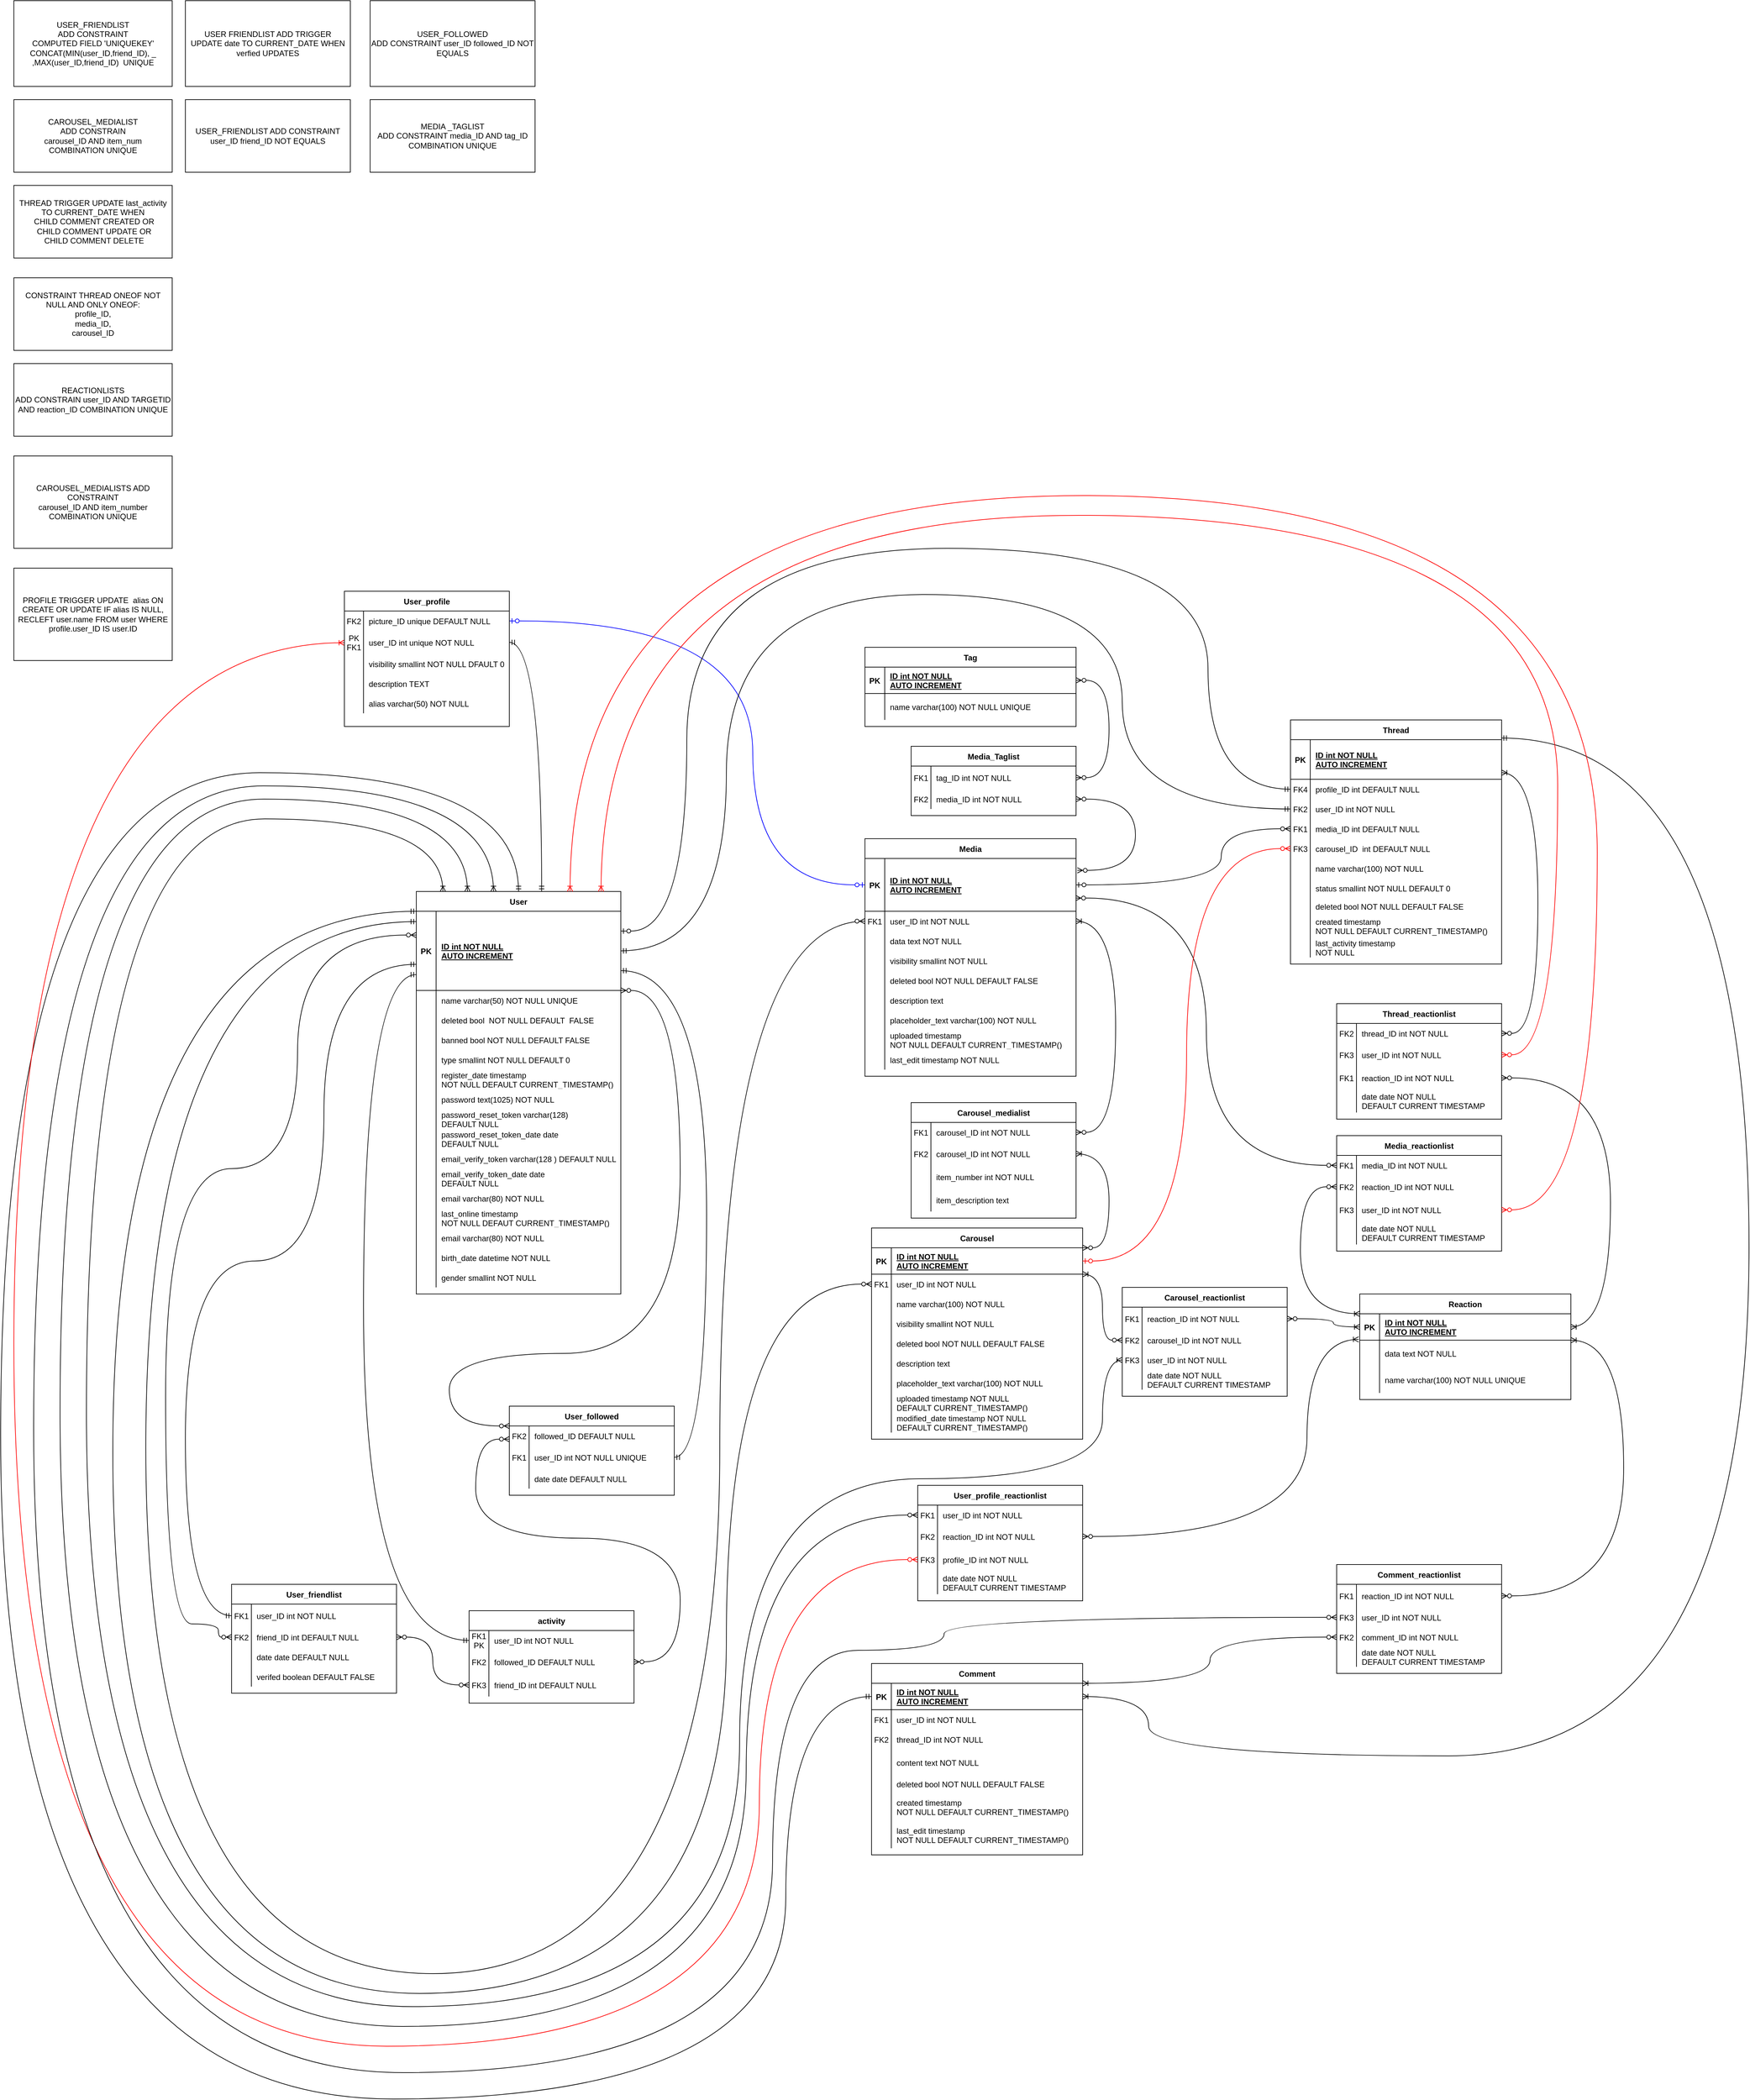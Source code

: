 <mxfile version="21.1.2" type="device">
  <diagram id="R2lEEEUBdFMjLlhIrx00" name="Page-1">
    <mxGraphModel dx="2200" dy="1889" grid="1" gridSize="10" guides="1" tooltips="1" connect="1" arrows="1" fold="1" page="1" pageScale="1" pageWidth="850" pageHeight="1100" math="0" shadow="0" extFonts="Permanent Marker^https://fonts.googleapis.com/css?family=Permanent+Marker">
      <root>
        <mxCell id="0" />
        <mxCell id="1" parent="0" />
        <mxCell id="C-vyLk0tnHw3VtMMgP7b-12" value="" style="edgeStyle=orthogonalEdgeStyle;endArrow=ERzeroToMany;startArrow=ERmandOne;endFill=1;startFill=0;entryX=0;entryY=0.5;entryDx=0;entryDy=0;curved=1;exitX=0;exitY=0.13;exitDx=0;exitDy=0;exitPerimeter=0;" parent="1" target="C-vyLk0tnHw3VtMMgP7b-17" edge="1" source="C-vyLk0tnHw3VtMMgP7b-24">
          <mxGeometry width="100" height="100" relative="1" as="geometry">
            <mxPoint x="-210" y="385" as="sourcePoint" />
            <mxPoint x="460" y="205" as="targetPoint" />
            <Array as="points">
              <mxPoint x="-620" y="316" />
              <mxPoint x="-620" y="1910" />
              <mxPoint x="250" y="1910" />
              <mxPoint x="250" y="315" />
            </Array>
          </mxGeometry>
        </mxCell>
        <mxCell id="C-vyLk0tnHw3VtMMgP7b-13" value="Media" style="shape=table;startSize=30;container=1;collapsible=1;childLayout=tableLayout;fixedRows=1;rowLines=0;fontStyle=1;align=center;resizeLast=1;" parent="1" vertex="1">
          <mxGeometry x="470" y="190" width="320" height="360" as="geometry" />
        </mxCell>
        <mxCell id="C-vyLk0tnHw3VtMMgP7b-14" value="" style="shape=partialRectangle;collapsible=0;dropTarget=0;pointerEvents=0;fillColor=none;points=[[0,0.5],[1,0.5]];portConstraint=eastwest;top=0;left=0;right=0;bottom=1;" parent="C-vyLk0tnHw3VtMMgP7b-13" vertex="1">
          <mxGeometry y="30" width="320" height="80" as="geometry" />
        </mxCell>
        <mxCell id="C-vyLk0tnHw3VtMMgP7b-15" value="PK" style="shape=partialRectangle;overflow=hidden;connectable=0;fillColor=none;top=0;left=0;bottom=0;right=0;fontStyle=1;" parent="C-vyLk0tnHw3VtMMgP7b-14" vertex="1">
          <mxGeometry width="30" height="80" as="geometry">
            <mxRectangle width="30" height="80" as="alternateBounds" />
          </mxGeometry>
        </mxCell>
        <mxCell id="C-vyLk0tnHw3VtMMgP7b-16" value="ID int NOT NULL &#xa;AUTO INCREMENT" style="shape=partialRectangle;overflow=hidden;connectable=0;fillColor=none;top=0;left=0;bottom=0;right=0;align=left;spacingLeft=6;fontStyle=5;" parent="C-vyLk0tnHw3VtMMgP7b-14" vertex="1">
          <mxGeometry x="30" width="290" height="80" as="geometry">
            <mxRectangle width="290" height="80" as="alternateBounds" />
          </mxGeometry>
        </mxCell>
        <mxCell id="C-vyLk0tnHw3VtMMgP7b-17" value="" style="shape=partialRectangle;collapsible=0;dropTarget=0;pointerEvents=0;fillColor=none;points=[[0,0.5],[1,0.5]];portConstraint=eastwest;top=0;left=0;right=0;bottom=0;" parent="C-vyLk0tnHw3VtMMgP7b-13" vertex="1">
          <mxGeometry y="110" width="320" height="30" as="geometry" />
        </mxCell>
        <mxCell id="C-vyLk0tnHw3VtMMgP7b-18" value="FK1" style="shape=partialRectangle;overflow=hidden;connectable=0;fillColor=none;top=0;left=0;bottom=0;right=0;" parent="C-vyLk0tnHw3VtMMgP7b-17" vertex="1">
          <mxGeometry width="30" height="30" as="geometry">
            <mxRectangle width="30" height="30" as="alternateBounds" />
          </mxGeometry>
        </mxCell>
        <mxCell id="C-vyLk0tnHw3VtMMgP7b-19" value="user_ID int NOT NULL" style="shape=partialRectangle;overflow=hidden;connectable=0;fillColor=none;top=0;left=0;bottom=0;right=0;align=left;spacingLeft=6;" parent="C-vyLk0tnHw3VtMMgP7b-17" vertex="1">
          <mxGeometry x="30" width="290" height="30" as="geometry">
            <mxRectangle width="290" height="30" as="alternateBounds" />
          </mxGeometry>
        </mxCell>
        <mxCell id="C-vyLk0tnHw3VtMMgP7b-20" value="" style="shape=partialRectangle;collapsible=0;dropTarget=0;pointerEvents=0;fillColor=none;points=[[0,0.5],[1,0.5]];portConstraint=eastwest;top=0;left=0;right=0;bottom=0;" parent="C-vyLk0tnHw3VtMMgP7b-13" vertex="1">
          <mxGeometry y="140" width="320" height="30" as="geometry" />
        </mxCell>
        <mxCell id="C-vyLk0tnHw3VtMMgP7b-21" value="" style="shape=partialRectangle;overflow=hidden;connectable=0;fillColor=none;top=0;left=0;bottom=0;right=0;" parent="C-vyLk0tnHw3VtMMgP7b-20" vertex="1">
          <mxGeometry width="30" height="30" as="geometry">
            <mxRectangle width="30" height="30" as="alternateBounds" />
          </mxGeometry>
        </mxCell>
        <mxCell id="C-vyLk0tnHw3VtMMgP7b-22" value="data text NOT NULL" style="shape=partialRectangle;overflow=hidden;connectable=0;fillColor=none;top=0;left=0;bottom=0;right=0;align=left;spacingLeft=6;" parent="C-vyLk0tnHw3VtMMgP7b-20" vertex="1">
          <mxGeometry x="30" width="290" height="30" as="geometry">
            <mxRectangle width="290" height="30" as="alternateBounds" />
          </mxGeometry>
        </mxCell>
        <mxCell id="m2q2-XIQqurc_C6BC_RA-31" value="" style="shape=partialRectangle;collapsible=0;dropTarget=0;pointerEvents=0;fillColor=none;points=[[0,0.5],[1,0.5]];portConstraint=eastwest;top=0;left=0;right=0;bottom=0;" parent="C-vyLk0tnHw3VtMMgP7b-13" vertex="1">
          <mxGeometry y="170" width="320" height="30" as="geometry" />
        </mxCell>
        <mxCell id="m2q2-XIQqurc_C6BC_RA-32" value="" style="shape=partialRectangle;overflow=hidden;connectable=0;fillColor=none;top=0;left=0;bottom=0;right=0;" parent="m2q2-XIQqurc_C6BC_RA-31" vertex="1">
          <mxGeometry width="30" height="30" as="geometry">
            <mxRectangle width="30" height="30" as="alternateBounds" />
          </mxGeometry>
        </mxCell>
        <mxCell id="m2q2-XIQqurc_C6BC_RA-33" value="visibility smallint NOT NULL" style="shape=partialRectangle;overflow=hidden;connectable=0;fillColor=none;top=0;left=0;bottom=0;right=0;align=left;spacingLeft=6;" parent="m2q2-XIQqurc_C6BC_RA-31" vertex="1">
          <mxGeometry x="30" width="290" height="30" as="geometry">
            <mxRectangle width="290" height="30" as="alternateBounds" />
          </mxGeometry>
        </mxCell>
        <mxCell id="m2q2-XIQqurc_C6BC_RA-34" value="" style="shape=partialRectangle;collapsible=0;dropTarget=0;pointerEvents=0;fillColor=none;points=[[0,0.5],[1,0.5]];portConstraint=eastwest;top=0;left=0;right=0;bottom=0;" parent="C-vyLk0tnHw3VtMMgP7b-13" vertex="1">
          <mxGeometry y="200" width="320" height="30" as="geometry" />
        </mxCell>
        <mxCell id="m2q2-XIQqurc_C6BC_RA-35" value="" style="shape=partialRectangle;overflow=hidden;connectable=0;fillColor=none;top=0;left=0;bottom=0;right=0;" parent="m2q2-XIQqurc_C6BC_RA-34" vertex="1">
          <mxGeometry width="30" height="30" as="geometry">
            <mxRectangle width="30" height="30" as="alternateBounds" />
          </mxGeometry>
        </mxCell>
        <mxCell id="m2q2-XIQqurc_C6BC_RA-36" value="deleted bool NOT NULL DEFAULT FALSE" style="shape=partialRectangle;overflow=hidden;connectable=0;fillColor=none;top=0;left=0;bottom=0;right=0;align=left;spacingLeft=6;" parent="m2q2-XIQqurc_C6BC_RA-34" vertex="1">
          <mxGeometry x="30" width="290" height="30" as="geometry">
            <mxRectangle width="290" height="30" as="alternateBounds" />
          </mxGeometry>
        </mxCell>
        <mxCell id="m2q2-XIQqurc_C6BC_RA-37" value="" style="shape=partialRectangle;collapsible=0;dropTarget=0;pointerEvents=0;fillColor=none;points=[[0,0.5],[1,0.5]];portConstraint=eastwest;top=0;left=0;right=0;bottom=0;" parent="C-vyLk0tnHw3VtMMgP7b-13" vertex="1">
          <mxGeometry y="230" width="320" height="30" as="geometry" />
        </mxCell>
        <mxCell id="m2q2-XIQqurc_C6BC_RA-38" value="" style="shape=partialRectangle;overflow=hidden;connectable=0;fillColor=none;top=0;left=0;bottom=0;right=0;" parent="m2q2-XIQqurc_C6BC_RA-37" vertex="1">
          <mxGeometry width="30" height="30" as="geometry">
            <mxRectangle width="30" height="30" as="alternateBounds" />
          </mxGeometry>
        </mxCell>
        <mxCell id="m2q2-XIQqurc_C6BC_RA-39" value="description text" style="shape=partialRectangle;overflow=hidden;connectable=0;fillColor=none;top=0;left=0;bottom=0;right=0;align=left;spacingLeft=6;" parent="m2q2-XIQqurc_C6BC_RA-37" vertex="1">
          <mxGeometry x="30" width="290" height="30" as="geometry">
            <mxRectangle width="290" height="30" as="alternateBounds" />
          </mxGeometry>
        </mxCell>
        <mxCell id="m2q2-XIQqurc_C6BC_RA-40" value="" style="shape=partialRectangle;collapsible=0;dropTarget=0;pointerEvents=0;fillColor=none;points=[[0,0.5],[1,0.5]];portConstraint=eastwest;top=0;left=0;right=0;bottom=0;" parent="C-vyLk0tnHw3VtMMgP7b-13" vertex="1">
          <mxGeometry y="260" width="320" height="30" as="geometry" />
        </mxCell>
        <mxCell id="m2q2-XIQqurc_C6BC_RA-41" value="" style="shape=partialRectangle;overflow=hidden;connectable=0;fillColor=none;top=0;left=0;bottom=0;right=0;" parent="m2q2-XIQqurc_C6BC_RA-40" vertex="1">
          <mxGeometry width="30" height="30" as="geometry">
            <mxRectangle width="30" height="30" as="alternateBounds" />
          </mxGeometry>
        </mxCell>
        <mxCell id="m2q2-XIQqurc_C6BC_RA-42" value="placeholder_text varchar(100) NOT NULL" style="shape=partialRectangle;overflow=hidden;connectable=0;fillColor=none;top=0;left=0;bottom=0;right=0;align=left;spacingLeft=6;" parent="m2q2-XIQqurc_C6BC_RA-40" vertex="1">
          <mxGeometry x="30" width="290" height="30" as="geometry">
            <mxRectangle width="290" height="30" as="alternateBounds" />
          </mxGeometry>
        </mxCell>
        <mxCell id="m2q2-XIQqurc_C6BC_RA-79" value="" style="shape=partialRectangle;collapsible=0;dropTarget=0;pointerEvents=0;fillColor=none;points=[[0,0.5],[1,0.5]];portConstraint=eastwest;top=0;left=0;right=0;bottom=0;" parent="C-vyLk0tnHw3VtMMgP7b-13" vertex="1">
          <mxGeometry y="290" width="320" height="30" as="geometry" />
        </mxCell>
        <mxCell id="m2q2-XIQqurc_C6BC_RA-80" value="" style="shape=partialRectangle;overflow=hidden;connectable=0;fillColor=none;top=0;left=0;bottom=0;right=0;" parent="m2q2-XIQqurc_C6BC_RA-79" vertex="1">
          <mxGeometry width="30" height="30" as="geometry">
            <mxRectangle width="30" height="30" as="alternateBounds" />
          </mxGeometry>
        </mxCell>
        <mxCell id="m2q2-XIQqurc_C6BC_RA-81" value="uploaded timestamp &#xa;NOT NULL DEFAULT CURRENT_TIMESTAMP()" style="shape=partialRectangle;overflow=hidden;connectable=0;fillColor=none;top=0;left=0;bottom=0;right=0;align=left;spacingLeft=6;" parent="m2q2-XIQqurc_C6BC_RA-79" vertex="1">
          <mxGeometry x="30" width="290" height="30" as="geometry">
            <mxRectangle width="290" height="30" as="alternateBounds" />
          </mxGeometry>
        </mxCell>
        <mxCell id="m2q2-XIQqurc_C6BC_RA-82" value="" style="shape=partialRectangle;collapsible=0;dropTarget=0;pointerEvents=0;fillColor=none;points=[[0,0.5],[1,0.5]];portConstraint=eastwest;top=0;left=0;right=0;bottom=0;" parent="C-vyLk0tnHw3VtMMgP7b-13" vertex="1">
          <mxGeometry y="320" width="320" height="30" as="geometry" />
        </mxCell>
        <mxCell id="m2q2-XIQqurc_C6BC_RA-83" value="" style="shape=partialRectangle;overflow=hidden;connectable=0;fillColor=none;top=0;left=0;bottom=0;right=0;" parent="m2q2-XIQqurc_C6BC_RA-82" vertex="1">
          <mxGeometry width="30" height="30" as="geometry">
            <mxRectangle width="30" height="30" as="alternateBounds" />
          </mxGeometry>
        </mxCell>
        <mxCell id="m2q2-XIQqurc_C6BC_RA-84" value="last_edit timestamp NOT NULL" style="shape=partialRectangle;overflow=hidden;connectable=0;fillColor=none;top=0;left=0;bottom=0;right=0;align=left;spacingLeft=6;" parent="m2q2-XIQqurc_C6BC_RA-82" vertex="1">
          <mxGeometry x="30" width="290" height="30" as="geometry">
            <mxRectangle width="290" height="30" as="alternateBounds" />
          </mxGeometry>
        </mxCell>
        <mxCell id="C-vyLk0tnHw3VtMMgP7b-23" value="User" style="shape=table;startSize=30;container=1;collapsible=1;childLayout=tableLayout;fixedRows=1;rowLines=0;fontStyle=1;align=center;resizeLast=1;" parent="1" vertex="1">
          <mxGeometry x="-210" y="270" width="310" height="610.0" as="geometry" />
        </mxCell>
        <mxCell id="C-vyLk0tnHw3VtMMgP7b-24" value="" style="shape=partialRectangle;collapsible=0;dropTarget=0;pointerEvents=0;fillColor=none;portConstraint=eastwest;top=0;left=0;right=0;bottom=1;points=[[0,0,0,0,0],[0,0.13,0,0,0],[0,0.3,0,0,0],[0,0.45,0,0,0],[0,0.67,0,0,0],[0,0.8,0,0,0],[0,1,0,0,0],[0.25,0,0,0,0],[0.25,1,0,0,0],[0.5,0,0,0,0],[0.5,1,0,0,0],[0.75,0,0,0,0],[0.75,1,0,0,0],[1,0,0,0,0],[1,0.25,0,0,0],[1,0.5,0,0,0],[1,0.75,0,0,0],[1,1,0,0,0]];" parent="C-vyLk0tnHw3VtMMgP7b-23" vertex="1">
          <mxGeometry y="30" width="310" height="120" as="geometry" />
        </mxCell>
        <mxCell id="C-vyLk0tnHw3VtMMgP7b-25" value="PK" style="shape=partialRectangle;overflow=hidden;connectable=0;fillColor=none;top=0;left=0;bottom=0;right=0;fontStyle=1;" parent="C-vyLk0tnHw3VtMMgP7b-24" vertex="1">
          <mxGeometry width="30" height="120" as="geometry">
            <mxRectangle width="30" height="120" as="alternateBounds" />
          </mxGeometry>
        </mxCell>
        <mxCell id="C-vyLk0tnHw3VtMMgP7b-26" value="ID int NOT NULL &#xa;AUTO INCREMENT" style="shape=partialRectangle;overflow=hidden;connectable=0;fillColor=none;top=0;left=0;bottom=0;right=0;align=left;spacingLeft=6;fontStyle=5;" parent="C-vyLk0tnHw3VtMMgP7b-24" vertex="1">
          <mxGeometry x="30" width="280" height="120" as="geometry">
            <mxRectangle width="280" height="120" as="alternateBounds" />
          </mxGeometry>
        </mxCell>
        <mxCell id="C-vyLk0tnHw3VtMMgP7b-27" value="" style="shape=partialRectangle;collapsible=0;dropTarget=0;pointerEvents=0;fillColor=none;points=[[0,0.5],[1,0.5]];portConstraint=eastwest;top=0;left=0;right=0;bottom=0;" parent="C-vyLk0tnHw3VtMMgP7b-23" vertex="1">
          <mxGeometry y="150" width="310" height="30" as="geometry" />
        </mxCell>
        <mxCell id="C-vyLk0tnHw3VtMMgP7b-28" value="" style="shape=partialRectangle;overflow=hidden;connectable=0;fillColor=none;top=0;left=0;bottom=0;right=0;" parent="C-vyLk0tnHw3VtMMgP7b-27" vertex="1">
          <mxGeometry width="30" height="30" as="geometry">
            <mxRectangle width="30" height="30" as="alternateBounds" />
          </mxGeometry>
        </mxCell>
        <mxCell id="C-vyLk0tnHw3VtMMgP7b-29" value="name varchar(50) NOT NULL UNIQUE" style="shape=partialRectangle;overflow=hidden;connectable=0;fillColor=none;top=0;left=0;bottom=0;right=0;align=left;spacingLeft=6;" parent="C-vyLk0tnHw3VtMMgP7b-27" vertex="1">
          <mxGeometry x="30" width="280" height="30" as="geometry">
            <mxRectangle width="280" height="30" as="alternateBounds" />
          </mxGeometry>
        </mxCell>
        <mxCell id="m2q2-XIQqurc_C6BC_RA-1" value="" style="shape=partialRectangle;collapsible=0;dropTarget=0;pointerEvents=0;fillColor=none;points=[[0,0.5],[1,0.5]];portConstraint=eastwest;top=0;left=0;right=0;bottom=0;" parent="C-vyLk0tnHw3VtMMgP7b-23" vertex="1">
          <mxGeometry y="180" width="310" height="30" as="geometry" />
        </mxCell>
        <mxCell id="m2q2-XIQqurc_C6BC_RA-2" value="" style="shape=partialRectangle;overflow=hidden;connectable=0;fillColor=none;top=0;left=0;bottom=0;right=0;" parent="m2q2-XIQqurc_C6BC_RA-1" vertex="1">
          <mxGeometry width="30" height="30" as="geometry">
            <mxRectangle width="30" height="30" as="alternateBounds" />
          </mxGeometry>
        </mxCell>
        <mxCell id="m2q2-XIQqurc_C6BC_RA-3" value="deleted bool  NOT NULL DEFAULT  FALSE" style="shape=partialRectangle;overflow=hidden;connectable=0;fillColor=none;top=0;left=0;bottom=0;right=0;align=left;spacingLeft=6;" parent="m2q2-XIQqurc_C6BC_RA-1" vertex="1">
          <mxGeometry x="30" width="280" height="30" as="geometry">
            <mxRectangle width="280" height="30" as="alternateBounds" />
          </mxGeometry>
        </mxCell>
        <mxCell id="m2q2-XIQqurc_C6BC_RA-4" value="" style="shape=partialRectangle;collapsible=0;dropTarget=0;pointerEvents=0;fillColor=none;points=[[0,0.5],[1,0.5]];portConstraint=eastwest;top=0;left=0;right=0;bottom=0;" parent="C-vyLk0tnHw3VtMMgP7b-23" vertex="1">
          <mxGeometry y="210" width="310" height="30" as="geometry" />
        </mxCell>
        <mxCell id="m2q2-XIQqurc_C6BC_RA-5" value="" style="shape=partialRectangle;overflow=hidden;connectable=0;fillColor=none;top=0;left=0;bottom=0;right=0;" parent="m2q2-XIQqurc_C6BC_RA-4" vertex="1">
          <mxGeometry width="30" height="30" as="geometry">
            <mxRectangle width="30" height="30" as="alternateBounds" />
          </mxGeometry>
        </mxCell>
        <mxCell id="m2q2-XIQqurc_C6BC_RA-6" value="banned bool NOT NULL DEFAULT FALSE" style="shape=partialRectangle;overflow=hidden;connectable=0;fillColor=none;top=0;left=0;bottom=0;right=0;align=left;spacingLeft=6;" parent="m2q2-XIQqurc_C6BC_RA-4" vertex="1">
          <mxGeometry x="30" width="280" height="30" as="geometry">
            <mxRectangle width="280" height="30" as="alternateBounds" />
          </mxGeometry>
        </mxCell>
        <mxCell id="m2q2-XIQqurc_C6BC_RA-7" value="" style="shape=partialRectangle;collapsible=0;dropTarget=0;pointerEvents=0;fillColor=none;points=[[0,0.5],[1,0.5]];portConstraint=eastwest;top=0;left=0;right=0;bottom=0;" parent="C-vyLk0tnHw3VtMMgP7b-23" vertex="1">
          <mxGeometry y="240" width="310" height="30" as="geometry" />
        </mxCell>
        <mxCell id="m2q2-XIQqurc_C6BC_RA-8" value="" style="shape=partialRectangle;overflow=hidden;connectable=0;fillColor=none;top=0;left=0;bottom=0;right=0;" parent="m2q2-XIQqurc_C6BC_RA-7" vertex="1">
          <mxGeometry width="30" height="30" as="geometry">
            <mxRectangle width="30" height="30" as="alternateBounds" />
          </mxGeometry>
        </mxCell>
        <mxCell id="m2q2-XIQqurc_C6BC_RA-9" value="type smallint NOT NULL DEFAULT 0" style="shape=partialRectangle;overflow=hidden;connectable=0;fillColor=none;top=0;left=0;bottom=0;right=0;align=left;spacingLeft=6;" parent="m2q2-XIQqurc_C6BC_RA-7" vertex="1">
          <mxGeometry x="30" width="280" height="30" as="geometry">
            <mxRectangle width="280" height="30" as="alternateBounds" />
          </mxGeometry>
        </mxCell>
        <mxCell id="m2q2-XIQqurc_C6BC_RA-10" value="" style="shape=partialRectangle;collapsible=0;dropTarget=0;pointerEvents=0;fillColor=none;points=[[0,0.5],[1,0.5]];portConstraint=eastwest;top=0;left=0;right=0;bottom=0;" parent="C-vyLk0tnHw3VtMMgP7b-23" vertex="1">
          <mxGeometry y="270" width="310" height="30" as="geometry" />
        </mxCell>
        <mxCell id="m2q2-XIQqurc_C6BC_RA-11" value="" style="shape=partialRectangle;overflow=hidden;connectable=0;fillColor=none;top=0;left=0;bottom=0;right=0;" parent="m2q2-XIQqurc_C6BC_RA-10" vertex="1">
          <mxGeometry width="30" height="30" as="geometry">
            <mxRectangle width="30" height="30" as="alternateBounds" />
          </mxGeometry>
        </mxCell>
        <mxCell id="m2q2-XIQqurc_C6BC_RA-12" value="register_date timestamp &#xa;NOT NULL DEFAULT CURRENT_TIMESTAMP()" style="shape=partialRectangle;overflow=hidden;connectable=0;fillColor=none;top=0;left=0;bottom=0;right=0;align=left;spacingLeft=6;" parent="m2q2-XIQqurc_C6BC_RA-10" vertex="1">
          <mxGeometry x="30" width="280" height="30" as="geometry">
            <mxRectangle width="280" height="30" as="alternateBounds" />
          </mxGeometry>
        </mxCell>
        <mxCell id="m2q2-XIQqurc_C6BC_RA-13" value="" style="shape=partialRectangle;collapsible=0;dropTarget=0;pointerEvents=0;fillColor=none;points=[[0,0.5],[1,0.5]];portConstraint=eastwest;top=0;left=0;right=0;bottom=0;" parent="C-vyLk0tnHw3VtMMgP7b-23" vertex="1">
          <mxGeometry y="300" width="310" height="30" as="geometry" />
        </mxCell>
        <mxCell id="m2q2-XIQqurc_C6BC_RA-14" value="" style="shape=partialRectangle;overflow=hidden;connectable=0;fillColor=none;top=0;left=0;bottom=0;right=0;" parent="m2q2-XIQqurc_C6BC_RA-13" vertex="1">
          <mxGeometry width="30" height="30" as="geometry">
            <mxRectangle width="30" height="30" as="alternateBounds" />
          </mxGeometry>
        </mxCell>
        <mxCell id="m2q2-XIQqurc_C6BC_RA-15" value="password text(1025) NOT NULL" style="shape=partialRectangle;overflow=hidden;connectable=0;fillColor=none;top=0;left=0;bottom=0;right=0;align=left;spacingLeft=6;" parent="m2q2-XIQqurc_C6BC_RA-13" vertex="1">
          <mxGeometry x="30" width="280" height="30" as="geometry">
            <mxRectangle width="280" height="30" as="alternateBounds" />
          </mxGeometry>
        </mxCell>
        <mxCell id="-YebHq-6Xd8JCouoIiNo-14" value="" style="shape=partialRectangle;collapsible=0;dropTarget=0;pointerEvents=0;fillColor=none;points=[[0,0.5],[1,0.5]];portConstraint=eastwest;top=0;left=0;right=0;bottom=0;" parent="C-vyLk0tnHw3VtMMgP7b-23" vertex="1">
          <mxGeometry y="330" width="310" height="30" as="geometry" />
        </mxCell>
        <mxCell id="-YebHq-6Xd8JCouoIiNo-15" value="" style="shape=partialRectangle;overflow=hidden;connectable=0;fillColor=none;top=0;left=0;bottom=0;right=0;" parent="-YebHq-6Xd8JCouoIiNo-14" vertex="1">
          <mxGeometry width="30" height="30" as="geometry">
            <mxRectangle width="30" height="30" as="alternateBounds" />
          </mxGeometry>
        </mxCell>
        <mxCell id="-YebHq-6Xd8JCouoIiNo-16" value="password_reset_token varchar(128) &#xa;DEFAULT NULL" style="shape=partialRectangle;overflow=hidden;connectable=0;fillColor=none;top=0;left=0;bottom=0;right=0;align=left;spacingLeft=6;" parent="-YebHq-6Xd8JCouoIiNo-14" vertex="1">
          <mxGeometry x="30" width="280" height="30" as="geometry">
            <mxRectangle width="280" height="30" as="alternateBounds" />
          </mxGeometry>
        </mxCell>
        <mxCell id="cZkWShiuewEWHxFE6UhS-1" value="" style="shape=partialRectangle;collapsible=0;dropTarget=0;pointerEvents=0;fillColor=none;points=[[0,0.5],[1,0.5]];portConstraint=eastwest;top=0;left=0;right=0;bottom=0;" parent="C-vyLk0tnHw3VtMMgP7b-23" vertex="1">
          <mxGeometry y="360" width="310" height="30" as="geometry" />
        </mxCell>
        <mxCell id="cZkWShiuewEWHxFE6UhS-2" value="" style="shape=partialRectangle;overflow=hidden;connectable=0;fillColor=none;top=0;left=0;bottom=0;right=0;" parent="cZkWShiuewEWHxFE6UhS-1" vertex="1">
          <mxGeometry width="30" height="30" as="geometry">
            <mxRectangle width="30" height="30" as="alternateBounds" />
          </mxGeometry>
        </mxCell>
        <mxCell id="cZkWShiuewEWHxFE6UhS-3" value="password_reset_token_date date&#xa;DEFAULT NULL" style="shape=partialRectangle;overflow=hidden;connectable=0;fillColor=none;top=0;left=0;bottom=0;right=0;align=left;spacingLeft=6;" parent="cZkWShiuewEWHxFE6UhS-1" vertex="1">
          <mxGeometry x="30" width="280" height="30" as="geometry">
            <mxRectangle width="280" height="30" as="alternateBounds" />
          </mxGeometry>
        </mxCell>
        <mxCell id="cZkWShiuewEWHxFE6UhS-4" value="" style="shape=partialRectangle;collapsible=0;dropTarget=0;pointerEvents=0;fillColor=none;points=[[0,0.5],[1,0.5]];portConstraint=eastwest;top=0;left=0;right=0;bottom=0;" parent="C-vyLk0tnHw3VtMMgP7b-23" vertex="1">
          <mxGeometry y="390" width="310" height="30" as="geometry" />
        </mxCell>
        <mxCell id="cZkWShiuewEWHxFE6UhS-5" value="" style="shape=partialRectangle;overflow=hidden;connectable=0;fillColor=none;top=0;left=0;bottom=0;right=0;" parent="cZkWShiuewEWHxFE6UhS-4" vertex="1">
          <mxGeometry width="30" height="30" as="geometry">
            <mxRectangle width="30" height="30" as="alternateBounds" />
          </mxGeometry>
        </mxCell>
        <mxCell id="cZkWShiuewEWHxFE6UhS-6" value="email_verify_token varchar(128 ) DEFAULT NULL" style="shape=partialRectangle;overflow=hidden;connectable=0;fillColor=none;top=0;left=0;bottom=0;right=0;align=left;spacingLeft=6;" parent="cZkWShiuewEWHxFE6UhS-4" vertex="1">
          <mxGeometry x="30" width="280" height="30" as="geometry">
            <mxRectangle width="280" height="30" as="alternateBounds" />
          </mxGeometry>
        </mxCell>
        <mxCell id="m2q2-XIQqurc_C6BC_RA-16" value="" style="shape=partialRectangle;collapsible=0;dropTarget=0;pointerEvents=0;fillColor=none;points=[[0,0.5],[1,0.5]];portConstraint=eastwest;top=0;left=0;right=0;bottom=0;" parent="C-vyLk0tnHw3VtMMgP7b-23" vertex="1">
          <mxGeometry y="420" width="310" height="30" as="geometry" />
        </mxCell>
        <mxCell id="m2q2-XIQqurc_C6BC_RA-17" value="" style="shape=partialRectangle;overflow=hidden;connectable=0;fillColor=none;top=0;left=0;bottom=0;right=0;" parent="m2q2-XIQqurc_C6BC_RA-16" vertex="1">
          <mxGeometry width="30" height="30" as="geometry">
            <mxRectangle width="30" height="30" as="alternateBounds" />
          </mxGeometry>
        </mxCell>
        <mxCell id="m2q2-XIQqurc_C6BC_RA-18" value="email_verify_token_date date&#xa;DEFAULT NULL" style="shape=partialRectangle;overflow=hidden;connectable=0;fillColor=none;top=0;left=0;bottom=0;right=0;align=left;spacingLeft=6;" parent="m2q2-XIQqurc_C6BC_RA-16" vertex="1">
          <mxGeometry x="30" width="280" height="30" as="geometry">
            <mxRectangle width="280" height="30" as="alternateBounds" />
          </mxGeometry>
        </mxCell>
        <mxCell id="m2q2-XIQqurc_C6BC_RA-19" value="" style="shape=partialRectangle;collapsible=0;dropTarget=0;pointerEvents=0;fillColor=none;points=[[0,0.5],[1,0.5]];portConstraint=eastwest;top=0;left=0;right=0;bottom=0;" parent="C-vyLk0tnHw3VtMMgP7b-23" vertex="1">
          <mxGeometry y="450" width="310" height="30" as="geometry" />
        </mxCell>
        <mxCell id="m2q2-XIQqurc_C6BC_RA-20" value="" style="shape=partialRectangle;overflow=hidden;connectable=0;fillColor=none;top=0;left=0;bottom=0;right=0;" parent="m2q2-XIQqurc_C6BC_RA-19" vertex="1">
          <mxGeometry width="30" height="30" as="geometry">
            <mxRectangle width="30" height="30" as="alternateBounds" />
          </mxGeometry>
        </mxCell>
        <mxCell id="m2q2-XIQqurc_C6BC_RA-21" value="email varchar(80) NOT NULL" style="shape=partialRectangle;overflow=hidden;connectable=0;fillColor=none;top=0;left=0;bottom=0;right=0;align=left;spacingLeft=6;" parent="m2q2-XIQqurc_C6BC_RA-19" vertex="1">
          <mxGeometry x="30" width="280" height="30" as="geometry">
            <mxRectangle width="280" height="30" as="alternateBounds" />
          </mxGeometry>
        </mxCell>
        <mxCell id="m2q2-XIQqurc_C6BC_RA-22" value="" style="shape=partialRectangle;collapsible=0;dropTarget=0;pointerEvents=0;fillColor=none;points=[[0,0.5],[1,0.5]];portConstraint=eastwest;top=0;left=0;right=0;bottom=0;" parent="C-vyLk0tnHw3VtMMgP7b-23" vertex="1">
          <mxGeometry y="480" width="310" height="30" as="geometry" />
        </mxCell>
        <mxCell id="m2q2-XIQqurc_C6BC_RA-23" value="" style="shape=partialRectangle;overflow=hidden;connectable=0;fillColor=none;top=0;left=0;bottom=0;right=0;" parent="m2q2-XIQqurc_C6BC_RA-22" vertex="1">
          <mxGeometry width="30" height="30" as="geometry">
            <mxRectangle width="30" height="30" as="alternateBounds" />
          </mxGeometry>
        </mxCell>
        <mxCell id="m2q2-XIQqurc_C6BC_RA-24" value="last_online timestamp&#xa;NOT NULL DEFAUT CURRENT_TIMESTAMP()" style="shape=partialRectangle;overflow=hidden;connectable=0;fillColor=none;top=0;left=0;bottom=0;right=0;align=left;spacingLeft=6;" parent="m2q2-XIQqurc_C6BC_RA-22" vertex="1">
          <mxGeometry x="30" width="280" height="30" as="geometry">
            <mxRectangle width="280" height="30" as="alternateBounds" />
          </mxGeometry>
        </mxCell>
        <mxCell id="m2q2-XIQqurc_C6BC_RA-25" value="" style="shape=partialRectangle;collapsible=0;dropTarget=0;pointerEvents=0;fillColor=none;points=[[0,0.5],[1,0.5]];portConstraint=eastwest;top=0;left=0;right=0;bottom=0;" parent="C-vyLk0tnHw3VtMMgP7b-23" vertex="1">
          <mxGeometry y="510" width="310" height="30" as="geometry" />
        </mxCell>
        <mxCell id="m2q2-XIQqurc_C6BC_RA-26" value="" style="shape=partialRectangle;overflow=hidden;connectable=0;fillColor=none;top=0;left=0;bottom=0;right=0;" parent="m2q2-XIQqurc_C6BC_RA-25" vertex="1">
          <mxGeometry width="30" height="30" as="geometry">
            <mxRectangle width="30" height="30" as="alternateBounds" />
          </mxGeometry>
        </mxCell>
        <mxCell id="m2q2-XIQqurc_C6BC_RA-27" value="email varchar(80) NOT NULL" style="shape=partialRectangle;overflow=hidden;connectable=0;fillColor=none;top=0;left=0;bottom=0;right=0;align=left;spacingLeft=6;" parent="m2q2-XIQqurc_C6BC_RA-25" vertex="1">
          <mxGeometry x="30" width="280" height="30" as="geometry">
            <mxRectangle width="280" height="30" as="alternateBounds" />
          </mxGeometry>
        </mxCell>
        <mxCell id="m2q2-XIQqurc_C6BC_RA-28" value="" style="shape=partialRectangle;collapsible=0;dropTarget=0;pointerEvents=0;fillColor=none;points=[[0,0.5],[1,0.5]];portConstraint=eastwest;top=0;left=0;right=0;bottom=0;" parent="C-vyLk0tnHw3VtMMgP7b-23" vertex="1">
          <mxGeometry y="540" width="310" height="30" as="geometry" />
        </mxCell>
        <mxCell id="m2q2-XIQqurc_C6BC_RA-29" value="" style="shape=partialRectangle;overflow=hidden;connectable=0;fillColor=none;top=0;left=0;bottom=0;right=0;" parent="m2q2-XIQqurc_C6BC_RA-28" vertex="1">
          <mxGeometry width="30" height="30" as="geometry">
            <mxRectangle width="30" height="30" as="alternateBounds" />
          </mxGeometry>
        </mxCell>
        <mxCell id="m2q2-XIQqurc_C6BC_RA-30" value="birth_date datetime NOT NULL" style="shape=partialRectangle;overflow=hidden;connectable=0;fillColor=none;top=0;left=0;bottom=0;right=0;align=left;spacingLeft=6;" parent="m2q2-XIQqurc_C6BC_RA-28" vertex="1">
          <mxGeometry x="30" width="280" height="30" as="geometry">
            <mxRectangle width="280" height="30" as="alternateBounds" />
          </mxGeometry>
        </mxCell>
        <mxCell id="wS1XL3CeiCHPmeg_RlJ0-1" value="" style="shape=partialRectangle;collapsible=0;dropTarget=0;pointerEvents=0;fillColor=none;points=[[0,0.5],[1,0.5]];portConstraint=eastwest;top=0;left=0;right=0;bottom=0;" parent="C-vyLk0tnHw3VtMMgP7b-23" vertex="1">
          <mxGeometry y="570" width="310" height="30" as="geometry" />
        </mxCell>
        <mxCell id="wS1XL3CeiCHPmeg_RlJ0-2" value="" style="shape=partialRectangle;overflow=hidden;connectable=0;fillColor=none;top=0;left=0;bottom=0;right=0;" parent="wS1XL3CeiCHPmeg_RlJ0-1" vertex="1">
          <mxGeometry width="30" height="30" as="geometry">
            <mxRectangle width="30" height="30" as="alternateBounds" />
          </mxGeometry>
        </mxCell>
        <mxCell id="wS1XL3CeiCHPmeg_RlJ0-3" value="gender smallint NOT NULL" style="shape=partialRectangle;overflow=hidden;connectable=0;fillColor=none;top=0;left=0;bottom=0;right=0;align=left;spacingLeft=6;" parent="wS1XL3CeiCHPmeg_RlJ0-1" vertex="1">
          <mxGeometry x="30" width="280" height="30" as="geometry">
            <mxRectangle width="280" height="30" as="alternateBounds" />
          </mxGeometry>
        </mxCell>
        <mxCell id="m2q2-XIQqurc_C6BC_RA-57" value="Media_Taglist" style="shape=table;startSize=30;container=1;collapsible=1;childLayout=tableLayout;fixedRows=1;rowLines=0;fontStyle=1;align=center;resizeLast=1;" parent="1" vertex="1">
          <mxGeometry x="540" y="50" width="250" height="105" as="geometry" />
        </mxCell>
        <mxCell id="m2q2-XIQqurc_C6BC_RA-64" value="" style="shape=partialRectangle;collapsible=0;dropTarget=0;pointerEvents=0;fillColor=none;points=[[0,0.5],[1,0.5]];portConstraint=eastwest;top=0;left=0;right=0;bottom=0;" parent="m2q2-XIQqurc_C6BC_RA-57" vertex="1">
          <mxGeometry y="30" width="250" height="35" as="geometry" />
        </mxCell>
        <mxCell id="m2q2-XIQqurc_C6BC_RA-65" value="FK1" style="shape=partialRectangle;overflow=hidden;connectable=0;fillColor=none;top=0;left=0;bottom=0;right=0;" parent="m2q2-XIQqurc_C6BC_RA-64" vertex="1">
          <mxGeometry width="30" height="35" as="geometry">
            <mxRectangle width="30" height="35" as="alternateBounds" />
          </mxGeometry>
        </mxCell>
        <mxCell id="m2q2-XIQqurc_C6BC_RA-66" value="tag_ID int NOT NULL" style="shape=partialRectangle;overflow=hidden;connectable=0;fillColor=none;top=0;left=0;bottom=0;right=0;align=left;spacingLeft=6;" parent="m2q2-XIQqurc_C6BC_RA-64" vertex="1">
          <mxGeometry x="30" width="220" height="35" as="geometry">
            <mxRectangle width="220" height="35" as="alternateBounds" />
          </mxGeometry>
        </mxCell>
        <mxCell id="m2q2-XIQqurc_C6BC_RA-61" value="" style="shape=partialRectangle;collapsible=0;dropTarget=0;pointerEvents=0;fillColor=none;points=[[0,0.5],[1,0.5]];portConstraint=eastwest;top=0;left=0;right=0;bottom=0;" parent="m2q2-XIQqurc_C6BC_RA-57" vertex="1">
          <mxGeometry y="65" width="250" height="30" as="geometry" />
        </mxCell>
        <mxCell id="m2q2-XIQqurc_C6BC_RA-62" value="FK2" style="shape=partialRectangle;overflow=hidden;connectable=0;fillColor=none;top=0;left=0;bottom=0;right=0;" parent="m2q2-XIQqurc_C6BC_RA-61" vertex="1">
          <mxGeometry width="30" height="30" as="geometry">
            <mxRectangle width="30" height="30" as="alternateBounds" />
          </mxGeometry>
        </mxCell>
        <mxCell id="m2q2-XIQqurc_C6BC_RA-63" value="media_ID int NOT NULL" style="shape=partialRectangle;overflow=hidden;connectable=0;fillColor=none;top=0;left=0;bottom=0;right=0;align=left;spacingLeft=6;" parent="m2q2-XIQqurc_C6BC_RA-61" vertex="1">
          <mxGeometry x="30" width="220" height="30" as="geometry">
            <mxRectangle width="220" height="30" as="alternateBounds" />
          </mxGeometry>
        </mxCell>
        <mxCell id="m2q2-XIQqurc_C6BC_RA-69" style="edgeStyle=orthogonalEdgeStyle;curved=1;rounded=0;orthogonalLoop=1;jettySize=auto;html=1;exitX=1;exitY=0.5;exitDx=0;exitDy=0;startArrow=ERzeroToMany;startFill=0;endArrow=ERzeroToMany;endFill=0;entryX=1;entryY=0.5;entryDx=0;entryDy=0;" parent="1" source="m2q2-XIQqurc_C6BC_RA-64" target="Fk5TxaLU_St_AZtXTYo6-2" edge="1">
          <mxGeometry relative="1" as="geometry">
            <Array as="points">
              <mxPoint x="840" y="98" />
              <mxPoint x="840" y="-50" />
            </Array>
            <mxPoint x="320" y="65" as="targetPoint" />
          </mxGeometry>
        </mxCell>
        <mxCell id="m2q2-XIQqurc_C6BC_RA-70" style="edgeStyle=orthogonalEdgeStyle;curved=1;rounded=0;orthogonalLoop=1;jettySize=auto;html=1;exitX=1;exitY=0.5;exitDx=0;exitDy=0;startArrow=ERzeroToMany;startFill=0;endArrow=ERzeroToMany;endFill=0;entryX=1.006;entryY=0.225;entryDx=0;entryDy=0;entryPerimeter=0;" parent="1" source="m2q2-XIQqurc_C6BC_RA-61" target="C-vyLk0tnHw3VtMMgP7b-14" edge="1">
          <mxGeometry relative="1" as="geometry">
            <Array as="points">
              <mxPoint x="880" y="130" />
              <mxPoint x="880" y="238" />
            </Array>
            <mxPoint x="710" y="190" as="targetPoint" />
          </mxGeometry>
        </mxCell>
        <mxCell id="vazbNBWlX0vo5gYXohMI-10" style="edgeStyle=orthogonalEdgeStyle;rounded=0;orthogonalLoop=1;jettySize=auto;html=1;startArrow=ERzeroToOne;startFill=0;endArrow=ERzeroToOne;endFill=0;curved=1;entryX=0;entryY=0.5;entryDx=0;entryDy=0;exitX=1;exitY=0.5;exitDx=0;exitDy=0;strokeColor=#0000FF;" parent="1" source="yzxjm8fo9yo5js-nWohP-21" target="C-vyLk0tnHw3VtMMgP7b-14" edge="1">
          <mxGeometry relative="1" as="geometry">
            <Array as="points">
              <mxPoint x="300" y="-140" />
              <mxPoint x="300" y="260" />
            </Array>
            <mxPoint x="100" y="385" as="sourcePoint" />
          </mxGeometry>
        </mxCell>
        <mxCell id="_1PA6eY6DBr4F23X2l9l-1" value="Thread" style="shape=table;startSize=30;container=1;collapsible=1;childLayout=tableLayout;fixedRows=1;rowLines=0;fontStyle=1;align=center;resizeLast=1;" parent="1" vertex="1">
          <mxGeometry x="1115" y="10" width="320" height="370" as="geometry" />
        </mxCell>
        <mxCell id="_1PA6eY6DBr4F23X2l9l-2" value="" style="shape=partialRectangle;collapsible=0;dropTarget=0;pointerEvents=0;fillColor=none;points=[[0,0.5],[1,0.5]];portConstraint=eastwest;top=0;left=0;right=0;bottom=1;" parent="_1PA6eY6DBr4F23X2l9l-1" vertex="1">
          <mxGeometry y="30" width="320" height="60" as="geometry" />
        </mxCell>
        <mxCell id="_1PA6eY6DBr4F23X2l9l-3" value="PK" style="shape=partialRectangle;overflow=hidden;connectable=0;fillColor=none;top=0;left=0;bottom=0;right=0;fontStyle=1;" parent="_1PA6eY6DBr4F23X2l9l-2" vertex="1">
          <mxGeometry width="30" height="60" as="geometry">
            <mxRectangle width="30" height="60" as="alternateBounds" />
          </mxGeometry>
        </mxCell>
        <mxCell id="_1PA6eY6DBr4F23X2l9l-4" value="ID int NOT NULL &#xa;AUTO INCREMENT" style="shape=partialRectangle;overflow=hidden;connectable=0;fillColor=none;top=0;left=0;bottom=0;right=0;align=left;spacingLeft=6;fontStyle=5;" parent="_1PA6eY6DBr4F23X2l9l-2" vertex="1">
          <mxGeometry x="30" width="290" height="60" as="geometry">
            <mxRectangle width="290" height="60" as="alternateBounds" />
          </mxGeometry>
        </mxCell>
        <mxCell id="EDzq59bwlJksT8l26Icc-1" value="" style="shape=partialRectangle;collapsible=0;dropTarget=0;pointerEvents=0;fillColor=none;points=[[0,0.5],[1,0.5]];portConstraint=eastwest;top=0;left=0;right=0;bottom=0;" parent="_1PA6eY6DBr4F23X2l9l-1" vertex="1">
          <mxGeometry y="90" width="320" height="30" as="geometry" />
        </mxCell>
        <mxCell id="EDzq59bwlJksT8l26Icc-2" value="FK4" style="shape=partialRectangle;overflow=hidden;connectable=0;fillColor=none;top=0;left=0;bottom=0;right=0;" parent="EDzq59bwlJksT8l26Icc-1" vertex="1">
          <mxGeometry width="30" height="30" as="geometry">
            <mxRectangle width="30" height="30" as="alternateBounds" />
          </mxGeometry>
        </mxCell>
        <mxCell id="EDzq59bwlJksT8l26Icc-3" value="profile_ID int DEFAULT NULL" style="shape=partialRectangle;overflow=hidden;connectable=0;fillColor=none;top=0;left=0;bottom=0;right=0;align=left;spacingLeft=6;" parent="EDzq59bwlJksT8l26Icc-1" vertex="1">
          <mxGeometry x="30" width="290" height="30" as="geometry">
            <mxRectangle width="290" height="30" as="alternateBounds" />
          </mxGeometry>
        </mxCell>
        <mxCell id="_1PA6eY6DBr4F23X2l9l-5" value="" style="shape=partialRectangle;collapsible=0;dropTarget=0;pointerEvents=0;fillColor=none;points=[[0,0.5],[1,0.5]];portConstraint=eastwest;top=0;left=0;right=0;bottom=0;" parent="_1PA6eY6DBr4F23X2l9l-1" vertex="1">
          <mxGeometry y="120" width="320" height="30" as="geometry" />
        </mxCell>
        <mxCell id="_1PA6eY6DBr4F23X2l9l-6" value="FK2" style="shape=partialRectangle;overflow=hidden;connectable=0;fillColor=none;top=0;left=0;bottom=0;right=0;" parent="_1PA6eY6DBr4F23X2l9l-5" vertex="1">
          <mxGeometry width="30" height="30" as="geometry">
            <mxRectangle width="30" height="30" as="alternateBounds" />
          </mxGeometry>
        </mxCell>
        <mxCell id="_1PA6eY6DBr4F23X2l9l-7" value="user_ID int NOT NULL" style="shape=partialRectangle;overflow=hidden;connectable=0;fillColor=none;top=0;left=0;bottom=0;right=0;align=left;spacingLeft=6;" parent="_1PA6eY6DBr4F23X2l9l-5" vertex="1">
          <mxGeometry x="30" width="290" height="30" as="geometry">
            <mxRectangle width="290" height="30" as="alternateBounds" />
          </mxGeometry>
        </mxCell>
        <mxCell id="_1PA6eY6DBr4F23X2l9l-29" value="" style="shape=partialRectangle;collapsible=0;dropTarget=0;pointerEvents=0;fillColor=none;points=[[0,0.5],[1,0.5]];portConstraint=eastwest;top=0;left=0;right=0;bottom=0;" parent="_1PA6eY6DBr4F23X2l9l-1" vertex="1">
          <mxGeometry y="150" width="320" height="30" as="geometry" />
        </mxCell>
        <mxCell id="_1PA6eY6DBr4F23X2l9l-30" value="FK1" style="shape=partialRectangle;overflow=hidden;connectable=0;fillColor=none;top=0;left=0;bottom=0;right=0;" parent="_1PA6eY6DBr4F23X2l9l-29" vertex="1">
          <mxGeometry width="30" height="30" as="geometry">
            <mxRectangle width="30" height="30" as="alternateBounds" />
          </mxGeometry>
        </mxCell>
        <mxCell id="_1PA6eY6DBr4F23X2l9l-31" value="media_ID int DEFAULT NULL" style="shape=partialRectangle;overflow=hidden;connectable=0;fillColor=none;top=0;left=0;bottom=0;right=0;align=left;spacingLeft=6;" parent="_1PA6eY6DBr4F23X2l9l-29" vertex="1">
          <mxGeometry x="30" width="290" height="30" as="geometry">
            <mxRectangle width="290" height="30" as="alternateBounds" />
          </mxGeometry>
        </mxCell>
        <mxCell id="OexqxhnEyeHTadY9ohWX-57" value="" style="shape=partialRectangle;collapsible=0;dropTarget=0;pointerEvents=0;fillColor=none;points=[[0,0.5],[1,0.5]];portConstraint=eastwest;top=0;left=0;right=0;bottom=0;" parent="_1PA6eY6DBr4F23X2l9l-1" vertex="1">
          <mxGeometry y="180" width="320" height="30" as="geometry" />
        </mxCell>
        <mxCell id="OexqxhnEyeHTadY9ohWX-58" value="FK3" style="shape=partialRectangle;overflow=hidden;connectable=0;fillColor=none;top=0;left=0;bottom=0;right=0;" parent="OexqxhnEyeHTadY9ohWX-57" vertex="1">
          <mxGeometry width="30" height="30" as="geometry">
            <mxRectangle width="30" height="30" as="alternateBounds" />
          </mxGeometry>
        </mxCell>
        <mxCell id="OexqxhnEyeHTadY9ohWX-59" value="carousel_ID  int DEFAULT NULL" style="shape=partialRectangle;overflow=hidden;connectable=0;fillColor=none;top=0;left=0;bottom=0;right=0;align=left;spacingLeft=6;" parent="OexqxhnEyeHTadY9ohWX-57" vertex="1">
          <mxGeometry x="30" width="290" height="30" as="geometry">
            <mxRectangle width="290" height="30" as="alternateBounds" />
          </mxGeometry>
        </mxCell>
        <mxCell id="_1PA6eY6DBr4F23X2l9l-17" value="" style="shape=partialRectangle;collapsible=0;dropTarget=0;pointerEvents=0;fillColor=none;points=[[0,0.5],[1,0.5]];portConstraint=eastwest;top=0;left=0;right=0;bottom=0;" parent="_1PA6eY6DBr4F23X2l9l-1" vertex="1">
          <mxGeometry y="210" width="320" height="30" as="geometry" />
        </mxCell>
        <mxCell id="_1PA6eY6DBr4F23X2l9l-18" value="" style="shape=partialRectangle;overflow=hidden;connectable=0;fillColor=none;top=0;left=0;bottom=0;right=0;" parent="_1PA6eY6DBr4F23X2l9l-17" vertex="1">
          <mxGeometry width="30" height="30" as="geometry">
            <mxRectangle width="30" height="30" as="alternateBounds" />
          </mxGeometry>
        </mxCell>
        <mxCell id="_1PA6eY6DBr4F23X2l9l-19" value="name varchar(100) NOT NULL" style="shape=partialRectangle;overflow=hidden;connectable=0;fillColor=none;top=0;left=0;bottom=0;right=0;align=left;spacingLeft=6;" parent="_1PA6eY6DBr4F23X2l9l-17" vertex="1">
          <mxGeometry x="30" width="290" height="30" as="geometry">
            <mxRectangle width="290" height="30" as="alternateBounds" />
          </mxGeometry>
        </mxCell>
        <mxCell id="_1PA6eY6DBr4F23X2l9l-8" value="" style="shape=partialRectangle;collapsible=0;dropTarget=0;pointerEvents=0;fillColor=none;points=[[0,0.5],[1,0.5]];portConstraint=eastwest;top=0;left=0;right=0;bottom=0;" parent="_1PA6eY6DBr4F23X2l9l-1" vertex="1">
          <mxGeometry y="240" width="320" height="30" as="geometry" />
        </mxCell>
        <mxCell id="_1PA6eY6DBr4F23X2l9l-9" value="" style="shape=partialRectangle;overflow=hidden;connectable=0;fillColor=none;top=0;left=0;bottom=0;right=0;" parent="_1PA6eY6DBr4F23X2l9l-8" vertex="1">
          <mxGeometry width="30" height="30" as="geometry">
            <mxRectangle width="30" height="30" as="alternateBounds" />
          </mxGeometry>
        </mxCell>
        <mxCell id="_1PA6eY6DBr4F23X2l9l-10" value="status smallint NOT NULL DEFAULT 0" style="shape=partialRectangle;overflow=hidden;connectable=0;fillColor=none;top=0;left=0;bottom=0;right=0;align=left;spacingLeft=6;" parent="_1PA6eY6DBr4F23X2l9l-8" vertex="1">
          <mxGeometry x="30" width="290" height="30" as="geometry">
            <mxRectangle width="290" height="30" as="alternateBounds" />
          </mxGeometry>
        </mxCell>
        <mxCell id="_1PA6eY6DBr4F23X2l9l-14" value="" style="shape=partialRectangle;collapsible=0;dropTarget=0;pointerEvents=0;fillColor=none;points=[[0,0.5],[1,0.5]];portConstraint=eastwest;top=0;left=0;right=0;bottom=0;" parent="_1PA6eY6DBr4F23X2l9l-1" vertex="1">
          <mxGeometry y="270" width="320" height="25" as="geometry" />
        </mxCell>
        <mxCell id="_1PA6eY6DBr4F23X2l9l-15" value="" style="shape=partialRectangle;overflow=hidden;connectable=0;fillColor=none;top=0;left=0;bottom=0;right=0;" parent="_1PA6eY6DBr4F23X2l9l-14" vertex="1">
          <mxGeometry width="30" height="25" as="geometry">
            <mxRectangle width="30" height="25" as="alternateBounds" />
          </mxGeometry>
        </mxCell>
        <mxCell id="_1PA6eY6DBr4F23X2l9l-16" value="deleted bool NOT NULL DEFAULT FALSE" style="shape=partialRectangle;overflow=hidden;connectable=0;fillColor=none;top=0;left=0;bottom=0;right=0;align=left;spacingLeft=6;" parent="_1PA6eY6DBr4F23X2l9l-14" vertex="1">
          <mxGeometry x="30" width="290" height="25" as="geometry">
            <mxRectangle width="290" height="25" as="alternateBounds" />
          </mxGeometry>
        </mxCell>
        <mxCell id="_1PA6eY6DBr4F23X2l9l-23" value="" style="shape=partialRectangle;collapsible=0;dropTarget=0;pointerEvents=0;fillColor=none;points=[[0,0.5],[1,0.5]];portConstraint=eastwest;top=0;left=0;right=0;bottom=0;" parent="_1PA6eY6DBr4F23X2l9l-1" vertex="1">
          <mxGeometry y="295" width="320" height="35" as="geometry" />
        </mxCell>
        <mxCell id="_1PA6eY6DBr4F23X2l9l-24" value="" style="shape=partialRectangle;overflow=hidden;connectable=0;fillColor=none;top=0;left=0;bottom=0;right=0;" parent="_1PA6eY6DBr4F23X2l9l-23" vertex="1">
          <mxGeometry width="30" height="35" as="geometry">
            <mxRectangle width="30" height="35" as="alternateBounds" />
          </mxGeometry>
        </mxCell>
        <mxCell id="_1PA6eY6DBr4F23X2l9l-25" value="created timestamp &#xa;NOT NULL DEFAULT CURRENT_TIMESTAMP()" style="shape=partialRectangle;overflow=hidden;connectable=0;fillColor=none;top=0;left=0;bottom=0;right=0;align=left;spacingLeft=6;" parent="_1PA6eY6DBr4F23X2l9l-23" vertex="1">
          <mxGeometry x="30" width="290" height="35" as="geometry">
            <mxRectangle width="290" height="35" as="alternateBounds" />
          </mxGeometry>
        </mxCell>
        <mxCell id="_1PA6eY6DBr4F23X2l9l-26" value="" style="shape=partialRectangle;collapsible=0;dropTarget=0;pointerEvents=0;fillColor=none;points=[[0,0.5],[1,0.5]];portConstraint=eastwest;top=0;left=0;right=0;bottom=0;" parent="_1PA6eY6DBr4F23X2l9l-1" vertex="1">
          <mxGeometry y="330" width="320" height="30" as="geometry" />
        </mxCell>
        <mxCell id="_1PA6eY6DBr4F23X2l9l-27" value="" style="shape=partialRectangle;overflow=hidden;connectable=0;fillColor=none;top=0;left=0;bottom=0;right=0;" parent="_1PA6eY6DBr4F23X2l9l-26" vertex="1">
          <mxGeometry width="30" height="30" as="geometry">
            <mxRectangle width="30" height="30" as="alternateBounds" />
          </mxGeometry>
        </mxCell>
        <mxCell id="_1PA6eY6DBr4F23X2l9l-28" value="last_activity timestamp&#xa;NOT NULL" style="shape=partialRectangle;overflow=hidden;connectable=0;fillColor=none;top=0;left=0;bottom=0;right=0;align=left;spacingLeft=6;" parent="_1PA6eY6DBr4F23X2l9l-26" vertex="1">
          <mxGeometry x="30" width="290" height="30" as="geometry">
            <mxRectangle width="290" height="30" as="alternateBounds" />
          </mxGeometry>
        </mxCell>
        <mxCell id="_1PA6eY6DBr4F23X2l9l-35" value="Comment" style="shape=table;startSize=30;container=1;collapsible=1;childLayout=tableLayout;fixedRows=1;rowLines=0;fontStyle=1;align=center;resizeLast=1;" parent="1" vertex="1">
          <mxGeometry x="480" y="1440" width="320" height="290" as="geometry" />
        </mxCell>
        <mxCell id="_1PA6eY6DBr4F23X2l9l-36" value="" style="shape=partialRectangle;collapsible=0;dropTarget=0;pointerEvents=0;fillColor=none;points=[[0,0.5],[1,0.5]];portConstraint=eastwest;top=0;left=0;right=0;bottom=1;" parent="_1PA6eY6DBr4F23X2l9l-35" vertex="1">
          <mxGeometry y="30" width="320" height="40" as="geometry" />
        </mxCell>
        <mxCell id="_1PA6eY6DBr4F23X2l9l-37" value="PK" style="shape=partialRectangle;overflow=hidden;connectable=0;fillColor=none;top=0;left=0;bottom=0;right=0;fontStyle=1;" parent="_1PA6eY6DBr4F23X2l9l-36" vertex="1">
          <mxGeometry width="30" height="40" as="geometry">
            <mxRectangle width="30" height="40" as="alternateBounds" />
          </mxGeometry>
        </mxCell>
        <mxCell id="_1PA6eY6DBr4F23X2l9l-38" value="ID int NOT NULL &#xa;AUTO INCREMENT" style="shape=partialRectangle;overflow=hidden;connectable=0;fillColor=none;top=0;left=0;bottom=0;right=0;align=left;spacingLeft=6;fontStyle=5;" parent="_1PA6eY6DBr4F23X2l9l-36" vertex="1">
          <mxGeometry x="30" width="290" height="40" as="geometry">
            <mxRectangle width="290" height="40" as="alternateBounds" />
          </mxGeometry>
        </mxCell>
        <mxCell id="_1PA6eY6DBr4F23X2l9l-39" value="" style="shape=partialRectangle;collapsible=0;dropTarget=0;pointerEvents=0;fillColor=none;points=[[0,0.5],[1,0.5]];portConstraint=eastwest;top=0;left=0;right=0;bottom=0;" parent="_1PA6eY6DBr4F23X2l9l-35" vertex="1">
          <mxGeometry y="70" width="320" height="30" as="geometry" />
        </mxCell>
        <mxCell id="_1PA6eY6DBr4F23X2l9l-40" value="FK1" style="shape=partialRectangle;overflow=hidden;connectable=0;fillColor=none;top=0;left=0;bottom=0;right=0;" parent="_1PA6eY6DBr4F23X2l9l-39" vertex="1">
          <mxGeometry width="30" height="30" as="geometry">
            <mxRectangle width="30" height="30" as="alternateBounds" />
          </mxGeometry>
        </mxCell>
        <mxCell id="_1PA6eY6DBr4F23X2l9l-41" value="user_ID int NOT NULL" style="shape=partialRectangle;overflow=hidden;connectable=0;fillColor=none;top=0;left=0;bottom=0;right=0;align=left;spacingLeft=6;" parent="_1PA6eY6DBr4F23X2l9l-39" vertex="1">
          <mxGeometry x="30" width="290" height="30" as="geometry">
            <mxRectangle width="290" height="30" as="alternateBounds" />
          </mxGeometry>
        </mxCell>
        <mxCell id="_1PA6eY6DBr4F23X2l9l-42" value="" style="shape=partialRectangle;collapsible=0;dropTarget=0;pointerEvents=0;fillColor=none;points=[[0,0.5],[1,0.5]];portConstraint=eastwest;top=0;left=0;right=0;bottom=0;" parent="_1PA6eY6DBr4F23X2l9l-35" vertex="1">
          <mxGeometry y="100" width="320" height="30" as="geometry" />
        </mxCell>
        <mxCell id="_1PA6eY6DBr4F23X2l9l-43" value="FK2" style="shape=partialRectangle;overflow=hidden;connectable=0;fillColor=none;top=0;left=0;bottom=0;right=0;" parent="_1PA6eY6DBr4F23X2l9l-42" vertex="1">
          <mxGeometry width="30" height="30" as="geometry">
            <mxRectangle width="30" height="30" as="alternateBounds" />
          </mxGeometry>
        </mxCell>
        <mxCell id="_1PA6eY6DBr4F23X2l9l-44" value="thread_ID int NOT NULL" style="shape=partialRectangle;overflow=hidden;connectable=0;fillColor=none;top=0;left=0;bottom=0;right=0;align=left;spacingLeft=6;" parent="_1PA6eY6DBr4F23X2l9l-42" vertex="1">
          <mxGeometry x="30" width="290" height="30" as="geometry">
            <mxRectangle width="290" height="30" as="alternateBounds" />
          </mxGeometry>
        </mxCell>
        <mxCell id="_1PA6eY6DBr4F23X2l9l-45" value="" style="shape=partialRectangle;collapsible=0;dropTarget=0;pointerEvents=0;fillColor=none;points=[[0,0.5],[1,0.5]];portConstraint=eastwest;top=0;left=0;right=0;bottom=0;" parent="_1PA6eY6DBr4F23X2l9l-35" vertex="1">
          <mxGeometry y="130" width="320" height="40" as="geometry" />
        </mxCell>
        <mxCell id="_1PA6eY6DBr4F23X2l9l-46" value="" style="shape=partialRectangle;overflow=hidden;connectable=0;fillColor=none;top=0;left=0;bottom=0;right=0;" parent="_1PA6eY6DBr4F23X2l9l-45" vertex="1">
          <mxGeometry width="30" height="40" as="geometry">
            <mxRectangle width="30" height="40" as="alternateBounds" />
          </mxGeometry>
        </mxCell>
        <mxCell id="_1PA6eY6DBr4F23X2l9l-47" value="content text NOT NULL" style="shape=partialRectangle;overflow=hidden;connectable=0;fillColor=none;top=0;left=0;bottom=0;right=0;align=left;spacingLeft=6;" parent="_1PA6eY6DBr4F23X2l9l-45" vertex="1">
          <mxGeometry x="30" width="290" height="40" as="geometry">
            <mxRectangle width="290" height="40" as="alternateBounds" />
          </mxGeometry>
        </mxCell>
        <mxCell id="_1PA6eY6DBr4F23X2l9l-51" value="" style="shape=partialRectangle;collapsible=0;dropTarget=0;pointerEvents=0;fillColor=none;points=[[0,0.5],[1,0.5]];portConstraint=eastwest;top=0;left=0;right=0;bottom=0;" parent="_1PA6eY6DBr4F23X2l9l-35" vertex="1">
          <mxGeometry y="170" width="320" height="25" as="geometry" />
        </mxCell>
        <mxCell id="_1PA6eY6DBr4F23X2l9l-52" value="" style="shape=partialRectangle;overflow=hidden;connectable=0;fillColor=none;top=0;left=0;bottom=0;right=0;" parent="_1PA6eY6DBr4F23X2l9l-51" vertex="1">
          <mxGeometry width="30" height="25" as="geometry">
            <mxRectangle width="30" height="25" as="alternateBounds" />
          </mxGeometry>
        </mxCell>
        <mxCell id="_1PA6eY6DBr4F23X2l9l-53" value="deleted bool NOT NULL DEFAULT FALSE" style="shape=partialRectangle;overflow=hidden;connectable=0;fillColor=none;top=0;left=0;bottom=0;right=0;align=left;spacingLeft=6;" parent="_1PA6eY6DBr4F23X2l9l-51" vertex="1">
          <mxGeometry x="30" width="290" height="25" as="geometry">
            <mxRectangle width="290" height="25" as="alternateBounds" />
          </mxGeometry>
        </mxCell>
        <mxCell id="_1PA6eY6DBr4F23X2l9l-54" value="" style="shape=partialRectangle;collapsible=0;dropTarget=0;pointerEvents=0;fillColor=none;points=[[0,0.5],[1,0.5]];portConstraint=eastwest;top=0;left=0;right=0;bottom=0;" parent="_1PA6eY6DBr4F23X2l9l-35" vertex="1">
          <mxGeometry y="195" width="320" height="45" as="geometry" />
        </mxCell>
        <mxCell id="_1PA6eY6DBr4F23X2l9l-55" value="" style="shape=partialRectangle;overflow=hidden;connectable=0;fillColor=none;top=0;left=0;bottom=0;right=0;" parent="_1PA6eY6DBr4F23X2l9l-54" vertex="1">
          <mxGeometry width="30" height="45" as="geometry">
            <mxRectangle width="30" height="45" as="alternateBounds" />
          </mxGeometry>
        </mxCell>
        <mxCell id="_1PA6eY6DBr4F23X2l9l-56" value="created timestamp &#xa;NOT NULL DEFAULT CURRENT_TIMESTAMP()" style="shape=partialRectangle;overflow=hidden;connectable=0;fillColor=none;top=0;left=0;bottom=0;right=0;align=left;spacingLeft=6;" parent="_1PA6eY6DBr4F23X2l9l-54" vertex="1">
          <mxGeometry x="30" width="290" height="45" as="geometry">
            <mxRectangle width="290" height="45" as="alternateBounds" />
          </mxGeometry>
        </mxCell>
        <mxCell id="_1PA6eY6DBr4F23X2l9l-57" value="" style="shape=partialRectangle;collapsible=0;dropTarget=0;pointerEvents=0;fillColor=none;points=[[0,0.5],[1,0.5]];portConstraint=eastwest;top=0;left=0;right=0;bottom=0;" parent="_1PA6eY6DBr4F23X2l9l-35" vertex="1">
          <mxGeometry y="240" width="320" height="40" as="geometry" />
        </mxCell>
        <mxCell id="_1PA6eY6DBr4F23X2l9l-58" value="" style="shape=partialRectangle;overflow=hidden;connectable=0;fillColor=none;top=0;left=0;bottom=0;right=0;" parent="_1PA6eY6DBr4F23X2l9l-57" vertex="1">
          <mxGeometry width="30" height="40" as="geometry">
            <mxRectangle width="30" height="40" as="alternateBounds" />
          </mxGeometry>
        </mxCell>
        <mxCell id="_1PA6eY6DBr4F23X2l9l-59" value="last_edit timestamp&#xa;NOT NULL DEFAULT CURRENT_TIMESTAMP()" style="shape=partialRectangle;overflow=hidden;connectable=0;fillColor=none;top=0;left=0;bottom=0;right=0;align=left;spacingLeft=6;" parent="_1PA6eY6DBr4F23X2l9l-57" vertex="1">
          <mxGeometry x="30" width="290" height="40" as="geometry">
            <mxRectangle width="290" height="40" as="alternateBounds" />
          </mxGeometry>
        </mxCell>
        <mxCell id="_1PA6eY6DBr4F23X2l9l-60" style="edgeStyle=orthogonalEdgeStyle;rounded=0;orthogonalLoop=1;jettySize=auto;html=1;exitX=0;exitY=0.5;exitDx=0;exitDy=0;startArrow=ERzeroToMany;startFill=0;endArrow=ERzeroToOne;endFill=0;curved=1;entryX=1;entryY=0.5;entryDx=0;entryDy=0;" parent="1" source="_1PA6eY6DBr4F23X2l9l-29" target="C-vyLk0tnHw3VtMMgP7b-14" edge="1">
          <mxGeometry relative="1" as="geometry">
            <Array as="points">
              <mxPoint x="1010" y="175" />
              <mxPoint x="1010" y="260" />
            </Array>
          </mxGeometry>
        </mxCell>
        <mxCell id="_1PA6eY6DBr4F23X2l9l-64" style="edgeStyle=orthogonalEdgeStyle;curved=1;rounded=0;orthogonalLoop=1;jettySize=auto;html=1;startArrow=ERoneToMany;startFill=0;endArrow=ERmandOne;endFill=0;entryX=0.998;entryY=-0.042;entryDx=0;entryDy=0;entryPerimeter=0;" parent="1" source="_1PA6eY6DBr4F23X2l9l-36" target="_1PA6eY6DBr4F23X2l9l-2" edge="1">
          <mxGeometry relative="1" as="geometry">
            <Array as="points">
              <mxPoint x="900" y="1490" />
              <mxPoint x="900" y="1580" />
              <mxPoint x="1810" y="1580" />
              <mxPoint x="1810" y="37" />
            </Array>
            <mxPoint x="1040" y="1330" as="sourcePoint" />
            <mxPoint x="1510" y="260" as="targetPoint" />
          </mxGeometry>
        </mxCell>
        <mxCell id="_1PA6eY6DBr4F23X2l9l-65" style="edgeStyle=orthogonalEdgeStyle;curved=1;rounded=0;orthogonalLoop=1;jettySize=auto;html=1;startArrow=ERmandOne;startFill=0;endArrow=ERmandOne;endFill=0;exitX=0;exitY=0.5;exitDx=0;exitDy=0;entryX=0.5;entryY=0;entryDx=0;entryDy=0;" parent="1" source="_1PA6eY6DBr4F23X2l9l-36" target="C-vyLk0tnHw3VtMMgP7b-23" edge="1">
          <mxGeometry relative="1" as="geometry">
            <Array as="points">
              <mxPoint x="350" y="1490" />
              <mxPoint x="350" y="2100" />
              <mxPoint x="-840" y="2100" />
              <mxPoint x="-840" y="90" />
              <mxPoint x="-55" y="90" />
            </Array>
            <mxPoint x="-100" y="240" as="targetPoint" />
          </mxGeometry>
        </mxCell>
        <mxCell id="_1PA6eY6DBr4F23X2l9l-66" style="edgeStyle=orthogonalEdgeStyle;curved=1;rounded=0;orthogonalLoop=1;jettySize=auto;html=1;startArrow=ERmandOne;startFill=0;endArrow=ERmandOne;endFill=0;entryX=1;entryY=0.5;entryDx=0;entryDy=0;entryPerimeter=0;exitX=0;exitY=0.5;exitDx=0;exitDy=0;" parent="1" source="_1PA6eY6DBr4F23X2l9l-5" target="C-vyLk0tnHw3VtMMgP7b-24" edge="1">
          <mxGeometry relative="1" as="geometry">
            <Array as="points">
              <mxPoint x="860" y="145" />
              <mxPoint x="860" y="-180" />
              <mxPoint x="260" y="-180" />
              <mxPoint x="260" y="360" />
            </Array>
            <mxPoint x="1070" y="50" as="sourcePoint" />
          </mxGeometry>
        </mxCell>
        <mxCell id="Fk5TxaLU_St_AZtXTYo6-1" value="Tag" style="shape=table;startSize=30;container=1;collapsible=1;childLayout=tableLayout;fixedRows=1;rowLines=0;fontStyle=1;align=center;resizeLast=1;" parent="1" vertex="1">
          <mxGeometry x="470" y="-100" width="320" height="120" as="geometry" />
        </mxCell>
        <mxCell id="Fk5TxaLU_St_AZtXTYo6-2" value="" style="shape=partialRectangle;collapsible=0;dropTarget=0;pointerEvents=0;fillColor=none;points=[[0,0.5],[1,0.5]];portConstraint=eastwest;top=0;left=0;right=0;bottom=1;" parent="Fk5TxaLU_St_AZtXTYo6-1" vertex="1">
          <mxGeometry y="30" width="320" height="40" as="geometry" />
        </mxCell>
        <mxCell id="Fk5TxaLU_St_AZtXTYo6-3" value="PK" style="shape=partialRectangle;overflow=hidden;connectable=0;fillColor=none;top=0;left=0;bottom=0;right=0;fontStyle=1;" parent="Fk5TxaLU_St_AZtXTYo6-2" vertex="1">
          <mxGeometry width="30" height="40" as="geometry">
            <mxRectangle width="30" height="40" as="alternateBounds" />
          </mxGeometry>
        </mxCell>
        <mxCell id="Fk5TxaLU_St_AZtXTYo6-4" value="ID int NOT NULL &#xa;AUTO INCREMENT" style="shape=partialRectangle;overflow=hidden;connectable=0;fillColor=none;top=0;left=0;bottom=0;right=0;align=left;spacingLeft=6;fontStyle=5;" parent="Fk5TxaLU_St_AZtXTYo6-2" vertex="1">
          <mxGeometry x="30" width="290" height="40" as="geometry">
            <mxRectangle width="290" height="40" as="alternateBounds" />
          </mxGeometry>
        </mxCell>
        <mxCell id="Fk5TxaLU_St_AZtXTYo6-11" value="" style="shape=partialRectangle;collapsible=0;dropTarget=0;pointerEvents=0;fillColor=none;points=[[0,0.5],[1,0.5]];portConstraint=eastwest;top=0;left=0;right=0;bottom=0;" parent="Fk5TxaLU_St_AZtXTYo6-1" vertex="1">
          <mxGeometry y="70" width="320" height="40" as="geometry" />
        </mxCell>
        <mxCell id="Fk5TxaLU_St_AZtXTYo6-12" value="" style="shape=partialRectangle;overflow=hidden;connectable=0;fillColor=none;top=0;left=0;bottom=0;right=0;" parent="Fk5TxaLU_St_AZtXTYo6-11" vertex="1">
          <mxGeometry width="30" height="40" as="geometry">
            <mxRectangle width="30" height="40" as="alternateBounds" />
          </mxGeometry>
        </mxCell>
        <mxCell id="Fk5TxaLU_St_AZtXTYo6-13" value="name varchar(100) NOT NULL UNIQUE" style="shape=partialRectangle;overflow=hidden;connectable=0;fillColor=none;top=0;left=0;bottom=0;right=0;align=left;spacingLeft=6;" parent="Fk5TxaLU_St_AZtXTYo6-11" vertex="1">
          <mxGeometry x="30" width="290" height="40" as="geometry">
            <mxRectangle width="290" height="40" as="alternateBounds" />
          </mxGeometry>
        </mxCell>
        <mxCell id="-YebHq-6Xd8JCouoIiNo-17" value="Carousel" style="shape=table;startSize=30;container=1;collapsible=1;childLayout=tableLayout;fixedRows=1;rowLines=0;fontStyle=1;align=center;resizeLast=1;" parent="1" vertex="1">
          <mxGeometry x="480" y="780" width="320" height="320" as="geometry" />
        </mxCell>
        <mxCell id="-YebHq-6Xd8JCouoIiNo-18" value="" style="shape=partialRectangle;collapsible=0;dropTarget=0;pointerEvents=0;fillColor=none;points=[[0,0.5],[1,0.5]];portConstraint=eastwest;top=0;left=0;right=0;bottom=1;" parent="-YebHq-6Xd8JCouoIiNo-17" vertex="1">
          <mxGeometry y="30" width="320" height="40" as="geometry" />
        </mxCell>
        <mxCell id="-YebHq-6Xd8JCouoIiNo-19" value="PK" style="shape=partialRectangle;overflow=hidden;connectable=0;fillColor=none;top=0;left=0;bottom=0;right=0;fontStyle=1;" parent="-YebHq-6Xd8JCouoIiNo-18" vertex="1">
          <mxGeometry width="30" height="40" as="geometry">
            <mxRectangle width="30" height="40" as="alternateBounds" />
          </mxGeometry>
        </mxCell>
        <mxCell id="-YebHq-6Xd8JCouoIiNo-20" value="ID int NOT NULL &#xa;AUTO INCREMENT" style="shape=partialRectangle;overflow=hidden;connectable=0;fillColor=none;top=0;left=0;bottom=0;right=0;align=left;spacingLeft=6;fontStyle=5;" parent="-YebHq-6Xd8JCouoIiNo-18" vertex="1">
          <mxGeometry x="30" width="290" height="40" as="geometry">
            <mxRectangle width="290" height="40" as="alternateBounds" />
          </mxGeometry>
        </mxCell>
        <mxCell id="-YebHq-6Xd8JCouoIiNo-21" value="" style="shape=partialRectangle;collapsible=0;dropTarget=0;pointerEvents=0;fillColor=none;points=[[0,0.5],[1,0.5]];portConstraint=eastwest;top=0;left=0;right=0;bottom=0;" parent="-YebHq-6Xd8JCouoIiNo-17" vertex="1">
          <mxGeometry y="70" width="320" height="30" as="geometry" />
        </mxCell>
        <mxCell id="-YebHq-6Xd8JCouoIiNo-22" value="FK1" style="shape=partialRectangle;overflow=hidden;connectable=0;fillColor=none;top=0;left=0;bottom=0;right=0;" parent="-YebHq-6Xd8JCouoIiNo-21" vertex="1">
          <mxGeometry width="30" height="30" as="geometry">
            <mxRectangle width="30" height="30" as="alternateBounds" />
          </mxGeometry>
        </mxCell>
        <mxCell id="-YebHq-6Xd8JCouoIiNo-23" value="user_ID int NOT NULL" style="shape=partialRectangle;overflow=hidden;connectable=0;fillColor=none;top=0;left=0;bottom=0;right=0;align=left;spacingLeft=6;" parent="-YebHq-6Xd8JCouoIiNo-21" vertex="1">
          <mxGeometry x="30" width="290" height="30" as="geometry">
            <mxRectangle width="290" height="30" as="alternateBounds" />
          </mxGeometry>
        </mxCell>
        <mxCell id="-YebHq-6Xd8JCouoIiNo-48" value="" style="shape=partialRectangle;collapsible=0;dropTarget=0;pointerEvents=0;fillColor=none;points=[[0,0.5],[1,0.5]];portConstraint=eastwest;top=0;left=0;right=0;bottom=0;" parent="-YebHq-6Xd8JCouoIiNo-17" vertex="1">
          <mxGeometry y="100" width="320" height="30" as="geometry" />
        </mxCell>
        <mxCell id="-YebHq-6Xd8JCouoIiNo-49" value="" style="shape=partialRectangle;overflow=hidden;connectable=0;fillColor=none;top=0;left=0;bottom=0;right=0;" parent="-YebHq-6Xd8JCouoIiNo-48" vertex="1">
          <mxGeometry width="30" height="30" as="geometry">
            <mxRectangle width="30" height="30" as="alternateBounds" />
          </mxGeometry>
        </mxCell>
        <mxCell id="-YebHq-6Xd8JCouoIiNo-50" value="name varchar(100) NOT NULL" style="shape=partialRectangle;overflow=hidden;connectable=0;fillColor=none;top=0;left=0;bottom=0;right=0;align=left;spacingLeft=6;" parent="-YebHq-6Xd8JCouoIiNo-48" vertex="1">
          <mxGeometry x="30" width="290" height="30" as="geometry">
            <mxRectangle width="290" height="30" as="alternateBounds" />
          </mxGeometry>
        </mxCell>
        <mxCell id="-YebHq-6Xd8JCouoIiNo-27" value="" style="shape=partialRectangle;collapsible=0;dropTarget=0;pointerEvents=0;fillColor=none;points=[[0,0.5],[1,0.5]];portConstraint=eastwest;top=0;left=0;right=0;bottom=0;" parent="-YebHq-6Xd8JCouoIiNo-17" vertex="1">
          <mxGeometry y="130" width="320" height="30" as="geometry" />
        </mxCell>
        <mxCell id="-YebHq-6Xd8JCouoIiNo-28" value="" style="shape=partialRectangle;overflow=hidden;connectable=0;fillColor=none;top=0;left=0;bottom=0;right=0;" parent="-YebHq-6Xd8JCouoIiNo-27" vertex="1">
          <mxGeometry width="30" height="30" as="geometry">
            <mxRectangle width="30" height="30" as="alternateBounds" />
          </mxGeometry>
        </mxCell>
        <mxCell id="-YebHq-6Xd8JCouoIiNo-29" value="visibility smallint NOT NULL" style="shape=partialRectangle;overflow=hidden;connectable=0;fillColor=none;top=0;left=0;bottom=0;right=0;align=left;spacingLeft=6;" parent="-YebHq-6Xd8JCouoIiNo-27" vertex="1">
          <mxGeometry x="30" width="290" height="30" as="geometry">
            <mxRectangle width="290" height="30" as="alternateBounds" />
          </mxGeometry>
        </mxCell>
        <mxCell id="-YebHq-6Xd8JCouoIiNo-30" value="" style="shape=partialRectangle;collapsible=0;dropTarget=0;pointerEvents=0;fillColor=none;points=[[0,0.5],[1,0.5]];portConstraint=eastwest;top=0;left=0;right=0;bottom=0;" parent="-YebHq-6Xd8JCouoIiNo-17" vertex="1">
          <mxGeometry y="160" width="320" height="30" as="geometry" />
        </mxCell>
        <mxCell id="-YebHq-6Xd8JCouoIiNo-31" value="" style="shape=partialRectangle;overflow=hidden;connectable=0;fillColor=none;top=0;left=0;bottom=0;right=0;" parent="-YebHq-6Xd8JCouoIiNo-30" vertex="1">
          <mxGeometry width="30" height="30" as="geometry">
            <mxRectangle width="30" height="30" as="alternateBounds" />
          </mxGeometry>
        </mxCell>
        <mxCell id="-YebHq-6Xd8JCouoIiNo-32" value="deleted bool NOT NULL DEFAULT FALSE" style="shape=partialRectangle;overflow=hidden;connectable=0;fillColor=none;top=0;left=0;bottom=0;right=0;align=left;spacingLeft=6;" parent="-YebHq-6Xd8JCouoIiNo-30" vertex="1">
          <mxGeometry x="30" width="290" height="30" as="geometry">
            <mxRectangle width="290" height="30" as="alternateBounds" />
          </mxGeometry>
        </mxCell>
        <mxCell id="-YebHq-6Xd8JCouoIiNo-33" value="" style="shape=partialRectangle;collapsible=0;dropTarget=0;pointerEvents=0;fillColor=none;points=[[0,0.5],[1,0.5]];portConstraint=eastwest;top=0;left=0;right=0;bottom=0;" parent="-YebHq-6Xd8JCouoIiNo-17" vertex="1">
          <mxGeometry y="190" width="320" height="30" as="geometry" />
        </mxCell>
        <mxCell id="-YebHq-6Xd8JCouoIiNo-34" value="" style="shape=partialRectangle;overflow=hidden;connectable=0;fillColor=none;top=0;left=0;bottom=0;right=0;" parent="-YebHq-6Xd8JCouoIiNo-33" vertex="1">
          <mxGeometry width="30" height="30" as="geometry">
            <mxRectangle width="30" height="30" as="alternateBounds" />
          </mxGeometry>
        </mxCell>
        <mxCell id="-YebHq-6Xd8JCouoIiNo-35" value="description text" style="shape=partialRectangle;overflow=hidden;connectable=0;fillColor=none;top=0;left=0;bottom=0;right=0;align=left;spacingLeft=6;" parent="-YebHq-6Xd8JCouoIiNo-33" vertex="1">
          <mxGeometry x="30" width="290" height="30" as="geometry">
            <mxRectangle width="290" height="30" as="alternateBounds" />
          </mxGeometry>
        </mxCell>
        <mxCell id="-YebHq-6Xd8JCouoIiNo-36" value="" style="shape=partialRectangle;collapsible=0;dropTarget=0;pointerEvents=0;fillColor=none;points=[[0,0.5],[1,0.5]];portConstraint=eastwest;top=0;left=0;right=0;bottom=0;" parent="-YebHq-6Xd8JCouoIiNo-17" vertex="1">
          <mxGeometry y="220" width="320" height="30" as="geometry" />
        </mxCell>
        <mxCell id="-YebHq-6Xd8JCouoIiNo-37" value="" style="shape=partialRectangle;overflow=hidden;connectable=0;fillColor=none;top=0;left=0;bottom=0;right=0;" parent="-YebHq-6Xd8JCouoIiNo-36" vertex="1">
          <mxGeometry width="30" height="30" as="geometry">
            <mxRectangle width="30" height="30" as="alternateBounds" />
          </mxGeometry>
        </mxCell>
        <mxCell id="-YebHq-6Xd8JCouoIiNo-38" value="placeholder_text varchar(100) NOT NULL" style="shape=partialRectangle;overflow=hidden;connectable=0;fillColor=none;top=0;left=0;bottom=0;right=0;align=left;spacingLeft=6;" parent="-YebHq-6Xd8JCouoIiNo-36" vertex="1">
          <mxGeometry x="30" width="290" height="30" as="geometry">
            <mxRectangle width="290" height="30" as="alternateBounds" />
          </mxGeometry>
        </mxCell>
        <mxCell id="-YebHq-6Xd8JCouoIiNo-39" value="" style="shape=partialRectangle;collapsible=0;dropTarget=0;pointerEvents=0;fillColor=none;points=[[0,0.5],[1,0.5]];portConstraint=eastwest;top=0;left=0;right=0;bottom=0;" parent="-YebHq-6Xd8JCouoIiNo-17" vertex="1">
          <mxGeometry y="250" width="320" height="30" as="geometry" />
        </mxCell>
        <mxCell id="-YebHq-6Xd8JCouoIiNo-40" value="" style="shape=partialRectangle;overflow=hidden;connectable=0;fillColor=none;top=0;left=0;bottom=0;right=0;" parent="-YebHq-6Xd8JCouoIiNo-39" vertex="1">
          <mxGeometry width="30" height="30" as="geometry">
            <mxRectangle width="30" height="30" as="alternateBounds" />
          </mxGeometry>
        </mxCell>
        <mxCell id="-YebHq-6Xd8JCouoIiNo-41" value="uploaded timestamp NOT NULL &#xa;DEFAULT CURRENT_TIMESTAMP()" style="shape=partialRectangle;overflow=hidden;connectable=0;fillColor=none;top=0;left=0;bottom=0;right=0;align=left;spacingLeft=6;" parent="-YebHq-6Xd8JCouoIiNo-39" vertex="1">
          <mxGeometry x="30" width="290" height="30" as="geometry">
            <mxRectangle width="290" height="30" as="alternateBounds" />
          </mxGeometry>
        </mxCell>
        <mxCell id="-YebHq-6Xd8JCouoIiNo-42" value="" style="shape=partialRectangle;collapsible=0;dropTarget=0;pointerEvents=0;fillColor=none;points=[[0,0.5],[1,0.5]];portConstraint=eastwest;top=0;left=0;right=0;bottom=0;" parent="-YebHq-6Xd8JCouoIiNo-17" vertex="1">
          <mxGeometry y="280" width="320" height="30" as="geometry" />
        </mxCell>
        <mxCell id="-YebHq-6Xd8JCouoIiNo-43" value="" style="shape=partialRectangle;overflow=hidden;connectable=0;fillColor=none;top=0;left=0;bottom=0;right=0;" parent="-YebHq-6Xd8JCouoIiNo-42" vertex="1">
          <mxGeometry width="30" height="30" as="geometry">
            <mxRectangle width="30" height="30" as="alternateBounds" />
          </mxGeometry>
        </mxCell>
        <mxCell id="-YebHq-6Xd8JCouoIiNo-44" value="modified_date timestamp NOT NULL&#xa;DEFAULT CURRENT_TIMESTAMP()" style="shape=partialRectangle;overflow=hidden;connectable=0;fillColor=none;top=0;left=0;bottom=0;right=0;align=left;spacingLeft=6;" parent="-YebHq-6Xd8JCouoIiNo-42" vertex="1">
          <mxGeometry x="30" width="290" height="30" as="geometry">
            <mxRectangle width="290" height="30" as="alternateBounds" />
          </mxGeometry>
        </mxCell>
        <mxCell id="-YebHq-6Xd8JCouoIiNo-51" value="Reaction" style="shape=table;startSize=30;container=1;collapsible=1;childLayout=tableLayout;fixedRows=1;rowLines=0;fontStyle=1;align=center;resizeLast=1;" parent="1" vertex="1">
          <mxGeometry x="1220" y="880" width="320" height="160" as="geometry" />
        </mxCell>
        <mxCell id="-YebHq-6Xd8JCouoIiNo-52" value="" style="shape=partialRectangle;collapsible=0;dropTarget=0;pointerEvents=0;fillColor=none;points=[[0,0.5],[1,0.5]];portConstraint=eastwest;top=0;left=0;right=0;bottom=1;" parent="-YebHq-6Xd8JCouoIiNo-51" vertex="1">
          <mxGeometry y="30" width="320" height="40" as="geometry" />
        </mxCell>
        <mxCell id="-YebHq-6Xd8JCouoIiNo-53" value="PK" style="shape=partialRectangle;overflow=hidden;connectable=0;fillColor=none;top=0;left=0;bottom=0;right=0;fontStyle=1;" parent="-YebHq-6Xd8JCouoIiNo-52" vertex="1">
          <mxGeometry width="30" height="40" as="geometry">
            <mxRectangle width="30" height="40" as="alternateBounds" />
          </mxGeometry>
        </mxCell>
        <mxCell id="-YebHq-6Xd8JCouoIiNo-54" value="ID int NOT NULL &#xa;AUTO INCREMENT" style="shape=partialRectangle;overflow=hidden;connectable=0;fillColor=none;top=0;left=0;bottom=0;right=0;align=left;spacingLeft=6;fontStyle=5;" parent="-YebHq-6Xd8JCouoIiNo-52" vertex="1">
          <mxGeometry x="30" width="290" height="40" as="geometry">
            <mxRectangle width="290" height="40" as="alternateBounds" />
          </mxGeometry>
        </mxCell>
        <mxCell id="-YebHq-6Xd8JCouoIiNo-55" value="" style="shape=partialRectangle;collapsible=0;dropTarget=0;pointerEvents=0;fillColor=none;points=[[0,0.5],[1,0.5]];portConstraint=eastwest;top=0;left=0;right=0;bottom=0;" parent="-YebHq-6Xd8JCouoIiNo-51" vertex="1">
          <mxGeometry y="70" width="320" height="40" as="geometry" />
        </mxCell>
        <mxCell id="-YebHq-6Xd8JCouoIiNo-56" value="" style="shape=partialRectangle;overflow=hidden;connectable=0;fillColor=none;top=0;left=0;bottom=0;right=0;" parent="-YebHq-6Xd8JCouoIiNo-55" vertex="1">
          <mxGeometry width="30" height="40" as="geometry">
            <mxRectangle width="30" height="40" as="alternateBounds" />
          </mxGeometry>
        </mxCell>
        <mxCell id="-YebHq-6Xd8JCouoIiNo-57" value="data text NOT NULL" style="shape=partialRectangle;overflow=hidden;connectable=0;fillColor=none;top=0;left=0;bottom=0;right=0;align=left;spacingLeft=6;" parent="-YebHq-6Xd8JCouoIiNo-55" vertex="1">
          <mxGeometry x="30" width="290" height="40" as="geometry">
            <mxRectangle width="290" height="40" as="alternateBounds" />
          </mxGeometry>
        </mxCell>
        <mxCell id="OexqxhnEyeHTadY9ohWX-1" value="" style="shape=partialRectangle;collapsible=0;dropTarget=0;pointerEvents=0;fillColor=none;points=[[0,0.5],[1,0.5]];portConstraint=eastwest;top=0;left=0;right=0;bottom=0;" parent="-YebHq-6Xd8JCouoIiNo-51" vertex="1">
          <mxGeometry y="110" width="320" height="40" as="geometry" />
        </mxCell>
        <mxCell id="OexqxhnEyeHTadY9ohWX-2" value="" style="shape=partialRectangle;overflow=hidden;connectable=0;fillColor=none;top=0;left=0;bottom=0;right=0;" parent="OexqxhnEyeHTadY9ohWX-1" vertex="1">
          <mxGeometry width="30" height="40" as="geometry">
            <mxRectangle width="30" height="40" as="alternateBounds" />
          </mxGeometry>
        </mxCell>
        <mxCell id="OexqxhnEyeHTadY9ohWX-3" value="name varchar(100) NOT NULL UNIQUE" style="shape=partialRectangle;overflow=hidden;connectable=0;fillColor=none;top=0;left=0;bottom=0;right=0;align=left;spacingLeft=6;" parent="OexqxhnEyeHTadY9ohWX-1" vertex="1">
          <mxGeometry x="30" width="290" height="40" as="geometry">
            <mxRectangle width="290" height="40" as="alternateBounds" />
          </mxGeometry>
        </mxCell>
        <mxCell id="-YebHq-6Xd8JCouoIiNo-58" value="Comment_reactionlist" style="shape=table;startSize=30;container=1;collapsible=1;childLayout=tableLayout;fixedRows=1;rowLines=0;fontStyle=1;align=center;resizeLast=1;" parent="1" vertex="1">
          <mxGeometry x="1185" y="1290" width="250" height="165" as="geometry" />
        </mxCell>
        <mxCell id="-YebHq-6Xd8JCouoIiNo-59" value="" style="shape=partialRectangle;collapsible=0;dropTarget=0;pointerEvents=0;fillColor=none;points=[[0,0.5],[1,0.5]];portConstraint=eastwest;top=0;left=0;right=0;bottom=0;" parent="-YebHq-6Xd8JCouoIiNo-58" vertex="1">
          <mxGeometry y="30" width="250" height="35" as="geometry" />
        </mxCell>
        <mxCell id="-YebHq-6Xd8JCouoIiNo-60" value="FK1" style="shape=partialRectangle;overflow=hidden;connectable=0;fillColor=none;top=0;left=0;bottom=0;right=0;" parent="-YebHq-6Xd8JCouoIiNo-59" vertex="1">
          <mxGeometry width="30" height="35" as="geometry">
            <mxRectangle width="30" height="35" as="alternateBounds" />
          </mxGeometry>
        </mxCell>
        <mxCell id="-YebHq-6Xd8JCouoIiNo-61" value="reaction_ID int NOT NULL" style="shape=partialRectangle;overflow=hidden;connectable=0;fillColor=none;top=0;left=0;bottom=0;right=0;align=left;spacingLeft=6;" parent="-YebHq-6Xd8JCouoIiNo-59" vertex="1">
          <mxGeometry x="30" width="220" height="35" as="geometry">
            <mxRectangle width="220" height="35" as="alternateBounds" />
          </mxGeometry>
        </mxCell>
        <mxCell id="EDzq59bwlJksT8l26Icc-21" value="" style="shape=partialRectangle;collapsible=0;dropTarget=0;pointerEvents=0;fillColor=none;points=[[0,0.5],[1,0.5]];portConstraint=eastwest;top=0;left=0;right=0;bottom=0;" parent="-YebHq-6Xd8JCouoIiNo-58" vertex="1">
          <mxGeometry y="65" width="250" height="30" as="geometry" />
        </mxCell>
        <mxCell id="EDzq59bwlJksT8l26Icc-22" value="FK3" style="shape=partialRectangle;overflow=hidden;connectable=0;fillColor=none;top=0;left=0;bottom=0;right=0;" parent="EDzq59bwlJksT8l26Icc-21" vertex="1">
          <mxGeometry width="30" height="30" as="geometry">
            <mxRectangle width="30" height="30" as="alternateBounds" />
          </mxGeometry>
        </mxCell>
        <mxCell id="EDzq59bwlJksT8l26Icc-23" value="user_ID int NOT NULL" style="shape=partialRectangle;overflow=hidden;connectable=0;fillColor=none;top=0;left=0;bottom=0;right=0;align=left;spacingLeft=6;" parent="EDzq59bwlJksT8l26Icc-21" vertex="1">
          <mxGeometry x="30" width="220" height="30" as="geometry">
            <mxRectangle width="220" height="30" as="alternateBounds" />
          </mxGeometry>
        </mxCell>
        <mxCell id="-YebHq-6Xd8JCouoIiNo-62" value="" style="shape=partialRectangle;collapsible=0;dropTarget=0;pointerEvents=0;fillColor=none;points=[[0,0.5],[1,0.5]];portConstraint=eastwest;top=0;left=0;right=0;bottom=0;" parent="-YebHq-6Xd8JCouoIiNo-58" vertex="1">
          <mxGeometry y="95" width="250" height="30" as="geometry" />
        </mxCell>
        <mxCell id="-YebHq-6Xd8JCouoIiNo-63" value="FK2" style="shape=partialRectangle;overflow=hidden;connectable=0;fillColor=none;top=0;left=0;bottom=0;right=0;" parent="-YebHq-6Xd8JCouoIiNo-62" vertex="1">
          <mxGeometry width="30" height="30" as="geometry">
            <mxRectangle width="30" height="30" as="alternateBounds" />
          </mxGeometry>
        </mxCell>
        <mxCell id="-YebHq-6Xd8JCouoIiNo-64" value="comment_ID int NOT NULL" style="shape=partialRectangle;overflow=hidden;connectable=0;fillColor=none;top=0;left=0;bottom=0;right=0;align=left;spacingLeft=6;" parent="-YebHq-6Xd8JCouoIiNo-62" vertex="1">
          <mxGeometry x="30" width="220" height="30" as="geometry">
            <mxRectangle width="220" height="30" as="alternateBounds" />
          </mxGeometry>
        </mxCell>
        <mxCell id="EDzq59bwlJksT8l26Icc-24" value="" style="shape=partialRectangle;collapsible=0;dropTarget=0;pointerEvents=0;fillColor=none;points=[[0,0.5],[1,0.5]];portConstraint=eastwest;top=0;left=0;right=0;bottom=0;" parent="-YebHq-6Xd8JCouoIiNo-58" vertex="1">
          <mxGeometry y="125" width="250" height="30" as="geometry" />
        </mxCell>
        <mxCell id="EDzq59bwlJksT8l26Icc-25" value="" style="shape=partialRectangle;overflow=hidden;connectable=0;fillColor=none;top=0;left=0;bottom=0;right=0;" parent="EDzq59bwlJksT8l26Icc-24" vertex="1">
          <mxGeometry width="30" height="30" as="geometry">
            <mxRectangle width="30" height="30" as="alternateBounds" />
          </mxGeometry>
        </mxCell>
        <mxCell id="EDzq59bwlJksT8l26Icc-26" value="date date NOT NULL&#xa;DEFAULT CURRENT TIMESTAMP" style="shape=partialRectangle;overflow=hidden;connectable=0;fillColor=none;top=0;left=0;bottom=0;right=0;align=left;spacingLeft=6;" parent="EDzq59bwlJksT8l26Icc-24" vertex="1">
          <mxGeometry x="30" width="220" height="30" as="geometry">
            <mxRectangle width="220" height="30" as="alternateBounds" />
          </mxGeometry>
        </mxCell>
        <mxCell id="-YebHq-6Xd8JCouoIiNo-65" value="Thread_reactionlist" style="shape=table;startSize=30;container=1;collapsible=1;childLayout=tableLayout;fixedRows=1;rowLines=0;fontStyle=1;align=center;resizeLast=1;" parent="1" vertex="1">
          <mxGeometry x="1185" y="440" width="250" height="175" as="geometry" />
        </mxCell>
        <mxCell id="-YebHq-6Xd8JCouoIiNo-69" value="" style="shape=partialRectangle;collapsible=0;dropTarget=0;pointerEvents=0;fillColor=none;points=[[0,0.5],[1,0.5]];portConstraint=eastwest;top=0;left=0;right=0;bottom=0;" parent="-YebHq-6Xd8JCouoIiNo-65" vertex="1">
          <mxGeometry y="30" width="250" height="30" as="geometry" />
        </mxCell>
        <mxCell id="-YebHq-6Xd8JCouoIiNo-70" value="FK2" style="shape=partialRectangle;overflow=hidden;connectable=0;fillColor=none;top=0;left=0;bottom=0;right=0;" parent="-YebHq-6Xd8JCouoIiNo-69" vertex="1">
          <mxGeometry width="30" height="30" as="geometry">
            <mxRectangle width="30" height="30" as="alternateBounds" />
          </mxGeometry>
        </mxCell>
        <mxCell id="-YebHq-6Xd8JCouoIiNo-71" value="thread_ID int NOT NULL" style="shape=partialRectangle;overflow=hidden;connectable=0;fillColor=none;top=0;left=0;bottom=0;right=0;align=left;spacingLeft=6;" parent="-YebHq-6Xd8JCouoIiNo-69" vertex="1">
          <mxGeometry x="30" width="220" height="30" as="geometry">
            <mxRectangle width="220" height="30" as="alternateBounds" />
          </mxGeometry>
        </mxCell>
        <mxCell id="EDzq59bwlJksT8l26Icc-33" value="" style="shape=partialRectangle;collapsible=0;dropTarget=0;pointerEvents=0;fillColor=none;points=[[0,0.5],[1,0.5]];portConstraint=eastwest;top=0;left=0;right=0;bottom=0;" parent="-YebHq-6Xd8JCouoIiNo-65" vertex="1">
          <mxGeometry y="60" width="250" height="35" as="geometry" />
        </mxCell>
        <mxCell id="EDzq59bwlJksT8l26Icc-34" value="FK3" style="shape=partialRectangle;overflow=hidden;connectable=0;fillColor=none;top=0;left=0;bottom=0;right=0;" parent="EDzq59bwlJksT8l26Icc-33" vertex="1">
          <mxGeometry width="30" height="35" as="geometry">
            <mxRectangle width="30" height="35" as="alternateBounds" />
          </mxGeometry>
        </mxCell>
        <mxCell id="EDzq59bwlJksT8l26Icc-35" value="user_ID int NOT NULL" style="shape=partialRectangle;overflow=hidden;connectable=0;fillColor=none;top=0;left=0;bottom=0;right=0;align=left;spacingLeft=6;" parent="EDzq59bwlJksT8l26Icc-33" vertex="1">
          <mxGeometry x="30" width="220" height="35" as="geometry">
            <mxRectangle width="220" height="35" as="alternateBounds" />
          </mxGeometry>
        </mxCell>
        <mxCell id="-YebHq-6Xd8JCouoIiNo-66" value="" style="shape=partialRectangle;collapsible=0;dropTarget=0;pointerEvents=0;fillColor=none;points=[[0,0.5],[1,0.5]];portConstraint=eastwest;top=0;left=0;right=0;bottom=0;" parent="-YebHq-6Xd8JCouoIiNo-65" vertex="1">
          <mxGeometry y="95" width="250" height="35" as="geometry" />
        </mxCell>
        <mxCell id="-YebHq-6Xd8JCouoIiNo-67" value="FK1" style="shape=partialRectangle;overflow=hidden;connectable=0;fillColor=none;top=0;left=0;bottom=0;right=0;" parent="-YebHq-6Xd8JCouoIiNo-66" vertex="1">
          <mxGeometry width="30" height="35" as="geometry">
            <mxRectangle width="30" height="35" as="alternateBounds" />
          </mxGeometry>
        </mxCell>
        <mxCell id="-YebHq-6Xd8JCouoIiNo-68" value="reaction_ID int NOT NULL" style="shape=partialRectangle;overflow=hidden;connectable=0;fillColor=none;top=0;left=0;bottom=0;right=0;align=left;spacingLeft=6;" parent="-YebHq-6Xd8JCouoIiNo-66" vertex="1">
          <mxGeometry x="30" width="220" height="35" as="geometry">
            <mxRectangle width="220" height="35" as="alternateBounds" />
          </mxGeometry>
        </mxCell>
        <mxCell id="EDzq59bwlJksT8l26Icc-36" value="" style="shape=partialRectangle;collapsible=0;dropTarget=0;pointerEvents=0;fillColor=none;points=[[0,0.5],[1,0.5]];portConstraint=eastwest;top=0;left=0;right=0;bottom=0;" parent="-YebHq-6Xd8JCouoIiNo-65" vertex="1">
          <mxGeometry y="130" width="250" height="35" as="geometry" />
        </mxCell>
        <mxCell id="EDzq59bwlJksT8l26Icc-37" value="" style="shape=partialRectangle;overflow=hidden;connectable=0;fillColor=none;top=0;left=0;bottom=0;right=0;" parent="EDzq59bwlJksT8l26Icc-36" vertex="1">
          <mxGeometry width="30" height="35" as="geometry">
            <mxRectangle width="30" height="35" as="alternateBounds" />
          </mxGeometry>
        </mxCell>
        <mxCell id="EDzq59bwlJksT8l26Icc-38" value="date date NOT NULL&#xa;DEFAULT CURRENT TIMESTAMP" style="shape=partialRectangle;overflow=hidden;connectable=0;fillColor=none;top=0;left=0;bottom=0;right=0;align=left;spacingLeft=6;" parent="EDzq59bwlJksT8l26Icc-36" vertex="1">
          <mxGeometry x="30" width="220" height="35" as="geometry">
            <mxRectangle width="220" height="35" as="alternateBounds" />
          </mxGeometry>
        </mxCell>
        <mxCell id="-YebHq-6Xd8JCouoIiNo-72" value="Media_reactionlist" style="shape=table;startSize=30;container=1;collapsible=1;childLayout=tableLayout;fixedRows=1;rowLines=0;fontStyle=1;align=center;resizeLast=1;" parent="1" vertex="1">
          <mxGeometry x="1185" y="640" width="250" height="175" as="geometry" />
        </mxCell>
        <mxCell id="-YebHq-6Xd8JCouoIiNo-76" value="" style="shape=partialRectangle;collapsible=0;dropTarget=0;pointerEvents=0;fillColor=none;points=[[0,0.5],[1,0.5]];portConstraint=eastwest;top=0;left=0;right=0;bottom=0;" parent="-YebHq-6Xd8JCouoIiNo-72" vertex="1">
          <mxGeometry y="30" width="250" height="30" as="geometry" />
        </mxCell>
        <mxCell id="-YebHq-6Xd8JCouoIiNo-77" value="FK1" style="shape=partialRectangle;overflow=hidden;connectable=0;fillColor=none;top=0;left=0;bottom=0;right=0;" parent="-YebHq-6Xd8JCouoIiNo-76" vertex="1">
          <mxGeometry width="30" height="30" as="geometry">
            <mxRectangle width="30" height="30" as="alternateBounds" />
          </mxGeometry>
        </mxCell>
        <mxCell id="-YebHq-6Xd8JCouoIiNo-78" value="media_ID int NOT NULL" style="shape=partialRectangle;overflow=hidden;connectable=0;fillColor=none;top=0;left=0;bottom=0;right=0;align=left;spacingLeft=6;" parent="-YebHq-6Xd8JCouoIiNo-76" vertex="1">
          <mxGeometry x="30" width="220" height="30" as="geometry">
            <mxRectangle width="220" height="30" as="alternateBounds" />
          </mxGeometry>
        </mxCell>
        <mxCell id="-YebHq-6Xd8JCouoIiNo-73" value="" style="shape=partialRectangle;collapsible=0;dropTarget=0;pointerEvents=0;fillColor=none;points=[[0,0.5],[1,0.5]];portConstraint=eastwest;top=0;left=0;right=0;bottom=0;" parent="-YebHq-6Xd8JCouoIiNo-72" vertex="1">
          <mxGeometry y="60" width="250" height="35" as="geometry" />
        </mxCell>
        <mxCell id="-YebHq-6Xd8JCouoIiNo-74" value="FK2" style="shape=partialRectangle;overflow=hidden;connectable=0;fillColor=none;top=0;left=0;bottom=0;right=0;" parent="-YebHq-6Xd8JCouoIiNo-73" vertex="1">
          <mxGeometry width="30" height="35" as="geometry">
            <mxRectangle width="30" height="35" as="alternateBounds" />
          </mxGeometry>
        </mxCell>
        <mxCell id="-YebHq-6Xd8JCouoIiNo-75" value="reaction_ID int NOT NULL" style="shape=partialRectangle;overflow=hidden;connectable=0;fillColor=none;top=0;left=0;bottom=0;right=0;align=left;spacingLeft=6;" parent="-YebHq-6Xd8JCouoIiNo-73" vertex="1">
          <mxGeometry x="30" width="220" height="35" as="geometry">
            <mxRectangle width="220" height="35" as="alternateBounds" />
          </mxGeometry>
        </mxCell>
        <mxCell id="EDzq59bwlJksT8l26Icc-27" value="" style="shape=partialRectangle;collapsible=0;dropTarget=0;pointerEvents=0;fillColor=none;points=[[0,0.5],[1,0.5]];portConstraint=eastwest;top=0;left=0;right=0;bottom=0;" parent="-YebHq-6Xd8JCouoIiNo-72" vertex="1">
          <mxGeometry y="95" width="250" height="35" as="geometry" />
        </mxCell>
        <mxCell id="EDzq59bwlJksT8l26Icc-28" value="FK3" style="shape=partialRectangle;overflow=hidden;connectable=0;fillColor=none;top=0;left=0;bottom=0;right=0;" parent="EDzq59bwlJksT8l26Icc-27" vertex="1">
          <mxGeometry width="30" height="35" as="geometry">
            <mxRectangle width="30" height="35" as="alternateBounds" />
          </mxGeometry>
        </mxCell>
        <mxCell id="EDzq59bwlJksT8l26Icc-29" value="user_ID int NOT NULL" style="shape=partialRectangle;overflow=hidden;connectable=0;fillColor=none;top=0;left=0;bottom=0;right=0;align=left;spacingLeft=6;" parent="EDzq59bwlJksT8l26Icc-27" vertex="1">
          <mxGeometry x="30" width="220" height="35" as="geometry">
            <mxRectangle width="220" height="35" as="alternateBounds" />
          </mxGeometry>
        </mxCell>
        <mxCell id="EDzq59bwlJksT8l26Icc-30" value="" style="shape=partialRectangle;collapsible=0;dropTarget=0;pointerEvents=0;fillColor=none;points=[[0,0.5],[1,0.5]];portConstraint=eastwest;top=0;left=0;right=0;bottom=0;" parent="-YebHq-6Xd8JCouoIiNo-72" vertex="1">
          <mxGeometry y="130" width="250" height="35" as="geometry" />
        </mxCell>
        <mxCell id="EDzq59bwlJksT8l26Icc-31" value="" style="shape=partialRectangle;overflow=hidden;connectable=0;fillColor=none;top=0;left=0;bottom=0;right=0;" parent="EDzq59bwlJksT8l26Icc-30" vertex="1">
          <mxGeometry width="30" height="35" as="geometry">
            <mxRectangle width="30" height="35" as="alternateBounds" />
          </mxGeometry>
        </mxCell>
        <mxCell id="EDzq59bwlJksT8l26Icc-32" value="date date NOT NULL&#xa;DEFAULT CURRENT TIMESTAMP" style="shape=partialRectangle;overflow=hidden;connectable=0;fillColor=none;top=0;left=0;bottom=0;right=0;align=left;spacingLeft=6;" parent="EDzq59bwlJksT8l26Icc-30" vertex="1">
          <mxGeometry x="30" width="220" height="35" as="geometry">
            <mxRectangle width="220" height="35" as="alternateBounds" />
          </mxGeometry>
        </mxCell>
        <mxCell id="-YebHq-6Xd8JCouoIiNo-79" value="User_profile_reactionlist" style="shape=table;startSize=30;container=1;collapsible=1;childLayout=tableLayout;fixedRows=1;rowLines=0;fontStyle=1;align=center;resizeLast=1;" parent="1" vertex="1">
          <mxGeometry x="550" y="1170" width="250" height="175" as="geometry" />
        </mxCell>
        <mxCell id="-YebHq-6Xd8JCouoIiNo-83" value="" style="shape=partialRectangle;collapsible=0;dropTarget=0;pointerEvents=0;fillColor=none;points=[[0,0.5],[1,0.5]];portConstraint=eastwest;top=0;left=0;right=0;bottom=0;" parent="-YebHq-6Xd8JCouoIiNo-79" vertex="1">
          <mxGeometry y="30" width="250" height="30" as="geometry" />
        </mxCell>
        <mxCell id="-YebHq-6Xd8JCouoIiNo-84" value="FK1" style="shape=partialRectangle;overflow=hidden;connectable=0;fillColor=none;top=0;left=0;bottom=0;right=0;" parent="-YebHq-6Xd8JCouoIiNo-83" vertex="1">
          <mxGeometry width="30" height="30" as="geometry">
            <mxRectangle width="30" height="30" as="alternateBounds" />
          </mxGeometry>
        </mxCell>
        <mxCell id="-YebHq-6Xd8JCouoIiNo-85" value="user_ID int NOT NULL" style="shape=partialRectangle;overflow=hidden;connectable=0;fillColor=none;top=0;left=0;bottom=0;right=0;align=left;spacingLeft=6;" parent="-YebHq-6Xd8JCouoIiNo-83" vertex="1">
          <mxGeometry x="30" width="220" height="30" as="geometry">
            <mxRectangle width="220" height="30" as="alternateBounds" />
          </mxGeometry>
        </mxCell>
        <mxCell id="-YebHq-6Xd8JCouoIiNo-80" value="" style="shape=partialRectangle;collapsible=0;dropTarget=0;pointerEvents=0;fillColor=none;points=[[0,0.5],[1,0.5]];portConstraint=eastwest;top=0;left=0;right=0;bottom=0;" parent="-YebHq-6Xd8JCouoIiNo-79" vertex="1">
          <mxGeometry y="60" width="250" height="35" as="geometry" />
        </mxCell>
        <mxCell id="-YebHq-6Xd8JCouoIiNo-81" value="FK2" style="shape=partialRectangle;overflow=hidden;connectable=0;fillColor=none;top=0;left=0;bottom=0;right=0;" parent="-YebHq-6Xd8JCouoIiNo-80" vertex="1">
          <mxGeometry width="30" height="35" as="geometry">
            <mxRectangle width="30" height="35" as="alternateBounds" />
          </mxGeometry>
        </mxCell>
        <mxCell id="-YebHq-6Xd8JCouoIiNo-82" value="reaction_ID int NOT NULL" style="shape=partialRectangle;overflow=hidden;connectable=0;fillColor=none;top=0;left=0;bottom=0;right=0;align=left;spacingLeft=6;" parent="-YebHq-6Xd8JCouoIiNo-80" vertex="1">
          <mxGeometry x="30" width="220" height="35" as="geometry">
            <mxRectangle width="220" height="35" as="alternateBounds" />
          </mxGeometry>
        </mxCell>
        <mxCell id="EDzq59bwlJksT8l26Icc-15" value="" style="shape=partialRectangle;collapsible=0;dropTarget=0;pointerEvents=0;fillColor=none;points=[[0,0.5],[1,0.5]];portConstraint=eastwest;top=0;left=0;right=0;bottom=0;" parent="-YebHq-6Xd8JCouoIiNo-79" vertex="1">
          <mxGeometry y="95" width="250" height="35" as="geometry" />
        </mxCell>
        <mxCell id="EDzq59bwlJksT8l26Icc-16" value="FK3" style="shape=partialRectangle;overflow=hidden;connectable=0;fillColor=none;top=0;left=0;bottom=0;right=0;" parent="EDzq59bwlJksT8l26Icc-15" vertex="1">
          <mxGeometry width="30" height="35" as="geometry">
            <mxRectangle width="30" height="35" as="alternateBounds" />
          </mxGeometry>
        </mxCell>
        <mxCell id="EDzq59bwlJksT8l26Icc-17" value="profile_ID int NOT NULL" style="shape=partialRectangle;overflow=hidden;connectable=0;fillColor=none;top=0;left=0;bottom=0;right=0;align=left;spacingLeft=6;" parent="EDzq59bwlJksT8l26Icc-15" vertex="1">
          <mxGeometry x="30" width="220" height="35" as="geometry">
            <mxRectangle width="220" height="35" as="alternateBounds" />
          </mxGeometry>
        </mxCell>
        <mxCell id="EDzq59bwlJksT8l26Icc-18" value="" style="shape=partialRectangle;collapsible=0;dropTarget=0;pointerEvents=0;fillColor=none;points=[[0,0.5],[1,0.5]];portConstraint=eastwest;top=0;left=0;right=0;bottom=0;" parent="-YebHq-6Xd8JCouoIiNo-79" vertex="1">
          <mxGeometry y="130" width="250" height="35" as="geometry" />
        </mxCell>
        <mxCell id="EDzq59bwlJksT8l26Icc-19" value="" style="shape=partialRectangle;overflow=hidden;connectable=0;fillColor=none;top=0;left=0;bottom=0;right=0;" parent="EDzq59bwlJksT8l26Icc-18" vertex="1">
          <mxGeometry width="30" height="35" as="geometry">
            <mxRectangle width="30" height="35" as="alternateBounds" />
          </mxGeometry>
        </mxCell>
        <mxCell id="EDzq59bwlJksT8l26Icc-20" value="date date NOT NULL&#xa;DEFAULT CURRENT TIMESTAMP" style="shape=partialRectangle;overflow=hidden;connectable=0;fillColor=none;top=0;left=0;bottom=0;right=0;align=left;spacingLeft=6;" parent="EDzq59bwlJksT8l26Icc-18" vertex="1">
          <mxGeometry x="30" width="220" height="35" as="geometry">
            <mxRectangle width="220" height="35" as="alternateBounds" />
          </mxGeometry>
        </mxCell>
        <mxCell id="-YebHq-6Xd8JCouoIiNo-103" style="edgeStyle=orthogonalEdgeStyle;rounded=0;orthogonalLoop=1;jettySize=auto;html=1;startArrow=ERzeroToMany;startFill=0;endArrow=ERoneToMany;endFill=0;curved=1;exitX=1;exitY=0.5;exitDx=0;exitDy=0;" parent="1" source="-YebHq-6Xd8JCouoIiNo-69" target="_1PA6eY6DBr4F23X2l9l-2" edge="1">
          <mxGeometry relative="1" as="geometry">
            <mxPoint x="1220" y="710" as="sourcePoint" />
            <Array as="points">
              <mxPoint x="1490" y="485" />
              <mxPoint x="1490" y="90" />
            </Array>
            <mxPoint x="1380" y="240" as="targetPoint" />
          </mxGeometry>
        </mxCell>
        <mxCell id="-YebHq-6Xd8JCouoIiNo-105" style="edgeStyle=orthogonalEdgeStyle;curved=1;rounded=0;orthogonalLoop=1;jettySize=auto;html=1;exitX=1;exitY=0.5;exitDx=0;exitDy=0;startArrow=ERzeroToMany;startFill=0;endArrow=ERoneToMany;endFill=0;" parent="1" source="-YebHq-6Xd8JCouoIiNo-66" target="-YebHq-6Xd8JCouoIiNo-52" edge="1">
          <mxGeometry relative="1" as="geometry">
            <Array as="points">
              <mxPoint x="1600" y="553" />
              <mxPoint x="1600" y="930" />
            </Array>
          </mxGeometry>
        </mxCell>
        <mxCell id="-YebHq-6Xd8JCouoIiNo-106" style="edgeStyle=orthogonalEdgeStyle;curved=1;rounded=0;orthogonalLoop=1;jettySize=auto;html=1;exitX=1;exitY=0.5;exitDx=0;exitDy=0;startArrow=ERzeroToMany;startFill=0;endArrow=ERoneToMany;endFill=0;" parent="1" source="-YebHq-6Xd8JCouoIiNo-59" target="-YebHq-6Xd8JCouoIiNo-52" edge="1">
          <mxGeometry relative="1" as="geometry">
            <Array as="points">
              <mxPoint x="1620" y="1338" />
              <mxPoint x="1620" y="950" />
            </Array>
          </mxGeometry>
        </mxCell>
        <mxCell id="-YebHq-6Xd8JCouoIiNo-107" style="edgeStyle=orthogonalEdgeStyle;curved=1;rounded=0;orthogonalLoop=1;jettySize=auto;html=1;exitX=0;exitY=0.5;exitDx=0;exitDy=0;startArrow=ERzeroToMany;startFill=0;endArrow=ERoneToMany;endFill=0;" parent="1" source="-YebHq-6Xd8JCouoIiNo-62" target="_1PA6eY6DBr4F23X2l9l-36" edge="1">
          <mxGeometry relative="1" as="geometry">
            <Array as="points">
              <mxPoint x="993" y="1400" />
              <mxPoint x="993" y="1470" />
            </Array>
          </mxGeometry>
        </mxCell>
        <mxCell id="-YebHq-6Xd8JCouoIiNo-108" style="edgeStyle=orthogonalEdgeStyle;curved=1;rounded=0;orthogonalLoop=1;jettySize=auto;html=1;startArrow=ERoneToMany;startFill=0;endArrow=ERzeroToMany;endFill=0;entryX=1;entryY=0.5;entryDx=0;entryDy=0;" parent="1" source="C-vyLk0tnHw3VtMMgP7b-17" target="-YebHq-6Xd8JCouoIiNo-114" edge="1">
          <mxGeometry relative="1" as="geometry">
            <mxPoint x="870.0" y="600.0" as="targetPoint" />
            <Array as="points">
              <mxPoint x="850" y="315" />
              <mxPoint x="850" y="635" />
            </Array>
            <mxPoint x="810" y="300" as="sourcePoint" />
          </mxGeometry>
        </mxCell>
        <mxCell id="-YebHq-6Xd8JCouoIiNo-109" style="edgeStyle=orthogonalEdgeStyle;curved=1;rounded=0;orthogonalLoop=1;jettySize=auto;html=1;exitX=0;exitY=0.5;exitDx=0;exitDy=0;startArrow=ERzeroToMany;startFill=0;endArrow=ERmandOne;endFill=0;entryX=0;entryY=0;entryDx=0;entryDy=0;entryPerimeter=0;" parent="1" source="-YebHq-6Xd8JCouoIiNo-21" target="C-vyLk0tnHw3VtMMgP7b-24" edge="1">
          <mxGeometry relative="1" as="geometry">
            <mxPoint x="-210" y="360" as="targetPoint" />
            <Array as="points">
              <mxPoint x="260" y="865" />
              <mxPoint x="260" y="1940" />
              <mxPoint x="-670" y="1940" />
              <mxPoint x="-670" y="300" />
            </Array>
          </mxGeometry>
        </mxCell>
        <mxCell id="-YebHq-6Xd8JCouoIiNo-110" value="Carousel_medialist" style="shape=table;startSize=30;container=1;collapsible=1;childLayout=tableLayout;fixedRows=1;rowLines=0;fontStyle=1;align=center;resizeLast=1;" parent="1" vertex="1">
          <mxGeometry x="540" y="590" width="250" height="175" as="geometry" />
        </mxCell>
        <mxCell id="-YebHq-6Xd8JCouoIiNo-114" value="" style="shape=partialRectangle;collapsible=0;dropTarget=0;pointerEvents=0;fillColor=none;points=[[0,0.5],[1,0.5]];portConstraint=eastwest;top=0;left=0;right=0;bottom=0;" parent="-YebHq-6Xd8JCouoIiNo-110" vertex="1">
          <mxGeometry y="30" width="250" height="30" as="geometry" />
        </mxCell>
        <mxCell id="-YebHq-6Xd8JCouoIiNo-115" value="FK1" style="shape=partialRectangle;overflow=hidden;connectable=0;fillColor=none;top=0;left=0;bottom=0;right=0;" parent="-YebHq-6Xd8JCouoIiNo-114" vertex="1">
          <mxGeometry width="30" height="30" as="geometry">
            <mxRectangle width="30" height="30" as="alternateBounds" />
          </mxGeometry>
        </mxCell>
        <mxCell id="-YebHq-6Xd8JCouoIiNo-116" value="carousel_ID int NOT NULL" style="shape=partialRectangle;overflow=hidden;connectable=0;fillColor=none;top=0;left=0;bottom=0;right=0;align=left;spacingLeft=6;" parent="-YebHq-6Xd8JCouoIiNo-114" vertex="1">
          <mxGeometry x="30" width="220" height="30" as="geometry">
            <mxRectangle width="220" height="30" as="alternateBounds" />
          </mxGeometry>
        </mxCell>
        <mxCell id="-YebHq-6Xd8JCouoIiNo-111" value="" style="shape=partialRectangle;collapsible=0;dropTarget=0;pointerEvents=0;fillColor=none;points=[[0,0.5],[1,0.5]];portConstraint=eastwest;top=0;left=0;right=0;bottom=0;" parent="-YebHq-6Xd8JCouoIiNo-110" vertex="1">
          <mxGeometry y="60" width="250" height="35" as="geometry" />
        </mxCell>
        <mxCell id="-YebHq-6Xd8JCouoIiNo-112" value="FK2" style="shape=partialRectangle;overflow=hidden;connectable=0;fillColor=none;top=0;left=0;bottom=0;right=0;" parent="-YebHq-6Xd8JCouoIiNo-111" vertex="1">
          <mxGeometry width="30" height="35" as="geometry">
            <mxRectangle width="30" height="35" as="alternateBounds" />
          </mxGeometry>
        </mxCell>
        <mxCell id="-YebHq-6Xd8JCouoIiNo-113" value="carousel_ID int NOT NULL" style="shape=partialRectangle;overflow=hidden;connectable=0;fillColor=none;top=0;left=0;bottom=0;right=0;align=left;spacingLeft=6;" parent="-YebHq-6Xd8JCouoIiNo-111" vertex="1">
          <mxGeometry x="30" width="220" height="35" as="geometry">
            <mxRectangle width="220" height="35" as="alternateBounds" />
          </mxGeometry>
        </mxCell>
        <mxCell id="5zPyZP8OooI4UQckt2Io-1" value="" style="shape=partialRectangle;collapsible=0;dropTarget=0;pointerEvents=0;fillColor=none;points=[[0,0.5],[1,0.5]];portConstraint=eastwest;top=0;left=0;right=0;bottom=0;" parent="-YebHq-6Xd8JCouoIiNo-110" vertex="1">
          <mxGeometry y="95" width="250" height="35" as="geometry" />
        </mxCell>
        <mxCell id="5zPyZP8OooI4UQckt2Io-2" value="" style="shape=partialRectangle;overflow=hidden;connectable=0;fillColor=none;top=0;left=0;bottom=0;right=0;" parent="5zPyZP8OooI4UQckt2Io-1" vertex="1">
          <mxGeometry width="30" height="35" as="geometry">
            <mxRectangle width="30" height="35" as="alternateBounds" />
          </mxGeometry>
        </mxCell>
        <mxCell id="5zPyZP8OooI4UQckt2Io-3" value="item_number int NOT NULL" style="shape=partialRectangle;overflow=hidden;connectable=0;fillColor=none;top=0;left=0;bottom=0;right=0;align=left;spacingLeft=6;" parent="5zPyZP8OooI4UQckt2Io-1" vertex="1">
          <mxGeometry x="30" width="220" height="35" as="geometry">
            <mxRectangle width="220" height="35" as="alternateBounds" />
          </mxGeometry>
        </mxCell>
        <mxCell id="5zPyZP8OooI4UQckt2Io-4" value="" style="shape=partialRectangle;collapsible=0;dropTarget=0;pointerEvents=0;fillColor=none;points=[[0,0.5],[1,0.5]];portConstraint=eastwest;top=0;left=0;right=0;bottom=0;" parent="-YebHq-6Xd8JCouoIiNo-110" vertex="1">
          <mxGeometry y="130" width="250" height="35" as="geometry" />
        </mxCell>
        <mxCell id="5zPyZP8OooI4UQckt2Io-5" value="" style="shape=partialRectangle;overflow=hidden;connectable=0;fillColor=none;top=0;left=0;bottom=0;right=0;" parent="5zPyZP8OooI4UQckt2Io-4" vertex="1">
          <mxGeometry width="30" height="35" as="geometry">
            <mxRectangle width="30" height="35" as="alternateBounds" />
          </mxGeometry>
        </mxCell>
        <mxCell id="5zPyZP8OooI4UQckt2Io-6" value="item_description text" style="shape=partialRectangle;overflow=hidden;connectable=0;fillColor=none;top=0;left=0;bottom=0;right=0;align=left;spacingLeft=6;" parent="5zPyZP8OooI4UQckt2Io-4" vertex="1">
          <mxGeometry x="30" width="220" height="35" as="geometry">
            <mxRectangle width="220" height="35" as="alternateBounds" />
          </mxGeometry>
        </mxCell>
        <mxCell id="-YebHq-6Xd8JCouoIiNo-118" style="edgeStyle=orthogonalEdgeStyle;curved=1;rounded=0;orthogonalLoop=1;jettySize=auto;html=1;exitX=1;exitY=0.5;exitDx=0;exitDy=0;startArrow=ERoneToMany;startFill=0;endArrow=ERzeroToMany;endFill=0;" parent="1" source="-YebHq-6Xd8JCouoIiNo-111" target="-YebHq-6Xd8JCouoIiNo-18" edge="1">
          <mxGeometry relative="1" as="geometry">
            <Array as="points">
              <mxPoint x="840" y="668" />
              <mxPoint x="840" y="810" />
            </Array>
            <mxPoint x="840" y="780" as="targetPoint" />
          </mxGeometry>
        </mxCell>
        <mxCell id="hMxL0f9rGv3YvWWEDLKj-11" style="edgeStyle=orthogonalEdgeStyle;rounded=0;orthogonalLoop=1;jettySize=auto;html=1;exitX=0;exitY=0.5;exitDx=0;exitDy=0;entryX=0.998;entryY=0.75;entryDx=0;entryDy=0;startArrow=ERzeroToMany;startFill=0;endArrow=ERzeroToMany;endFill=0;curved=1;entryPerimeter=0;" parent="1" source="-YebHq-6Xd8JCouoIiNo-76" target="C-vyLk0tnHw3VtMMgP7b-14" edge="1">
          <mxGeometry relative="1" as="geometry" />
        </mxCell>
        <mxCell id="hMxL0f9rGv3YvWWEDLKj-12" style="edgeStyle=orthogonalEdgeStyle;curved=1;rounded=0;orthogonalLoop=1;jettySize=auto;html=1;exitX=0;exitY=0.5;exitDx=0;exitDy=0;startArrow=ERzeroToMany;startFill=0;endArrow=ERoneToMany;endFill=0;" parent="1" source="-YebHq-6Xd8JCouoIiNo-73" target="-YebHq-6Xd8JCouoIiNo-52" edge="1">
          <mxGeometry relative="1" as="geometry">
            <Array as="points">
              <mxPoint x="1130" y="718" />
              <mxPoint x="1130" y="910" />
            </Array>
          </mxGeometry>
        </mxCell>
        <mxCell id="hMxL0f9rGv3YvWWEDLKj-15" style="edgeStyle=orthogonalEdgeStyle;curved=1;rounded=0;orthogonalLoop=1;jettySize=auto;html=1;exitX=1;exitY=0.5;exitDx=0;exitDy=0;entryX=-0.005;entryY=-0.031;entryDx=0;entryDy=0;entryPerimeter=0;startArrow=ERzeroToMany;startFill=0;endArrow=ERoneToMany;endFill=0;" parent="1" source="-YebHq-6Xd8JCouoIiNo-80" target="-YebHq-6Xd8JCouoIiNo-55" edge="1">
          <mxGeometry relative="1" as="geometry">
            <Array as="points">
              <mxPoint x="1140" y="1248" />
              <mxPoint x="1140" y="949" />
            </Array>
          </mxGeometry>
        </mxCell>
        <mxCell id="hMxL0f9rGv3YvWWEDLKj-17" style="edgeStyle=orthogonalEdgeStyle;curved=1;rounded=0;orthogonalLoop=1;jettySize=auto;html=1;exitX=0;exitY=0.5;exitDx=0;exitDy=0;startArrow=ERzeroToMany;startFill=0;endArrow=ERoneToMany;endFill=0;entryX=0.25;entryY=0;entryDx=0;entryDy=0;" parent="1" source="-YebHq-6Xd8JCouoIiNo-83" target="C-vyLk0tnHw3VtMMgP7b-23" edge="1">
          <mxGeometry relative="1" as="geometry">
            <mxPoint x="-230" y="319" as="targetPoint" />
            <Array as="points">
              <mxPoint x="290" y="1215" />
              <mxPoint x="290" y="1990" />
              <mxPoint x="-750" y="1990" />
              <mxPoint x="-750" y="130" />
              <mxPoint x="-132" y="130" />
            </Array>
          </mxGeometry>
        </mxCell>
        <mxCell id="OexqxhnEyeHTadY9ohWX-60" style="edgeStyle=orthogonalEdgeStyle;rounded=0;orthogonalLoop=1;jettySize=auto;html=1;exitX=0;exitY=0.5;exitDx=0;exitDy=0;entryX=1;entryY=0.5;entryDx=0;entryDy=0;strokeColor=#FF0000;startArrow=ERzeroToMany;startFill=0;endArrow=ERzeroToOne;endFill=0;curved=1;" parent="1" source="OexqxhnEyeHTadY9ohWX-57" target="-YebHq-6Xd8JCouoIiNo-18" edge="1">
          <mxGeometry relative="1" as="geometry" />
        </mxCell>
        <mxCell id="OexqxhnEyeHTadY9ohWX-67" style="edgeStyle=orthogonalEdgeStyle;curved=1;rounded=0;orthogonalLoop=1;jettySize=auto;html=1;entryX=0;entryY=0.5;entryDx=0;entryDy=0;strokeColor=#000000;startArrow=ERzeroToOne;startFill=0;endArrow=ERmandOne;endFill=0;" parent="1" target="EDzq59bwlJksT8l26Icc-1" edge="1">
          <mxGeometry relative="1" as="geometry">
            <Array as="points">
              <mxPoint x="200" y="330" />
              <mxPoint x="200" y="-250" />
              <mxPoint x="990" y="-250" />
              <mxPoint x="990" y="115" />
            </Array>
            <mxPoint x="100" y="330" as="sourcePoint" />
          </mxGeometry>
        </mxCell>
        <mxCell id="EDzq59bwlJksT8l26Icc-39" value="CONSTRAINT THREAD ONEOF NOT NULL AND ONLY ONEOF: &lt;br&gt;profile_ID,&lt;br&gt;media_ID,&lt;br&gt;carousel_ID" style="rounded=0;whiteSpace=wrap;html=1;" parent="1" vertex="1">
          <mxGeometry x="-820" y="-660" width="240" height="110" as="geometry" />
        </mxCell>
        <mxCell id="EDzq59bwlJksT8l26Icc-41" value="THREAD TRIGGER UPDATE last_activity TO CURRENT_DATE WHEN&lt;br&gt;&amp;nbsp;CHILD COMMENT CREATED OR&lt;br&gt;&amp;nbsp;CHILD COMMENT UPDATE OR&lt;br&gt;&amp;nbsp;CHILD COMMENT DELETE" style="rounded=0;whiteSpace=wrap;html=1;" parent="1" vertex="1">
          <mxGeometry x="-820" y="-800" width="240" height="110" as="geometry" />
        </mxCell>
        <mxCell id="EDzq59bwlJksT8l26Icc-42" value="PROFILE TRIGGER UPDATE&amp;nbsp; alias ON CREATE OR UPDATE IF alias IS NULL, RECLEFT user.name FROM user WHERE profile.user_ID IS user.ID" style="rounded=0;whiteSpace=wrap;html=1;" parent="1" vertex="1">
          <mxGeometry x="-820" y="-220" width="240" height="140" as="geometry" />
        </mxCell>
        <mxCell id="EDzq59bwlJksT8l26Icc-43" style="edgeStyle=orthogonalEdgeStyle;rounded=0;orthogonalLoop=1;jettySize=auto;html=1;exitX=0;exitY=0.5;exitDx=0;exitDy=0;curved=1;endArrow=ERoneToMany;endFill=0;startArrow=ERzeroToMany;startFill=0;fillColor=#f8cecc;strokeColor=#FF0000;" parent="1" source="EDzq59bwlJksT8l26Icc-15" target="yzxjm8fo9yo5js-nWohP-2" edge="1">
          <mxGeometry relative="1" as="geometry">
            <Array as="points">
              <mxPoint x="310" y="1283" />
              <mxPoint x="310" y="2020" />
              <mxPoint x="-820" y="2020" />
              <mxPoint x="-820" y="-107" />
            </Array>
          </mxGeometry>
        </mxCell>
        <mxCell id="EDzq59bwlJksT8l26Icc-44" style="edgeStyle=orthogonalEdgeStyle;curved=1;rounded=0;orthogonalLoop=1;jettySize=auto;html=1;exitX=0;exitY=0.5;exitDx=0;exitDy=0;startArrow=ERzeroToMany;startFill=0;endArrow=ERoneToMany;endFill=0;" parent="1" source="EDzq59bwlJksT8l26Icc-21" edge="1" target="C-vyLk0tnHw3VtMMgP7b-23">
          <mxGeometry relative="1" as="geometry">
            <mxPoint x="-210" y="300" as="targetPoint" />
            <Array as="points">
              <mxPoint x="590" y="1370" />
              <mxPoint x="590" y="1420" />
              <mxPoint x="330" y="1420" />
              <mxPoint x="330" y="2060" />
              <mxPoint x="-790" y="2060" />
              <mxPoint x="-790" y="110" />
              <mxPoint x="-93" y="110" />
            </Array>
          </mxGeometry>
        </mxCell>
        <mxCell id="EDzq59bwlJksT8l26Icc-45" style="edgeStyle=orthogonalEdgeStyle;curved=1;rounded=0;orthogonalLoop=1;jettySize=auto;html=1;exitX=1;exitY=0.5;exitDx=0;exitDy=0;startArrow=ERzeroToMany;startFill=0;endArrow=ERoneToMany;endFill=0;strokeColor=#FF0000;" parent="1" source="EDzq59bwlJksT8l26Icc-33" target="C-vyLk0tnHw3VtMMgP7b-23" edge="1">
          <mxGeometry relative="1" as="geometry">
            <mxPoint x="60" y="230" as="targetPoint" />
            <Array as="points">
              <mxPoint x="1520" y="517" />
              <mxPoint x="1520" y="-300" />
              <mxPoint x="70" y="-300" />
            </Array>
          </mxGeometry>
        </mxCell>
        <mxCell id="EDzq59bwlJksT8l26Icc-46" style="edgeStyle=orthogonalEdgeStyle;curved=1;rounded=0;orthogonalLoop=1;jettySize=auto;html=1;exitX=1;exitY=0.5;exitDx=0;exitDy=0;startArrow=ERzeroToMany;startFill=0;endArrow=ERoneToMany;endFill=0;strokeColor=#FF0000;entryX=0.75;entryY=0;entryDx=0;entryDy=0;" parent="1" source="EDzq59bwlJksT8l26Icc-27" target="C-vyLk0tnHw3VtMMgP7b-23" edge="1">
          <mxGeometry relative="1" as="geometry">
            <mxPoint x="-230" y="-330" as="targetPoint" />
            <Array as="points">
              <mxPoint x="1580" y="753" />
              <mxPoint x="1580" y="-330" />
              <mxPoint x="23" y="-330" />
              <mxPoint x="23" y="270" />
            </Array>
          </mxGeometry>
        </mxCell>
        <mxCell id="EDzq59bwlJksT8l26Icc-47" value="Carousel_reactionlist" style="shape=table;startSize=30;container=1;collapsible=1;childLayout=tableLayout;fixedRows=1;rowLines=0;fontStyle=1;align=center;resizeLast=1;" parent="1" vertex="1">
          <mxGeometry x="860" y="870" width="250" height="165" as="geometry" />
        </mxCell>
        <mxCell id="EDzq59bwlJksT8l26Icc-48" value="" style="shape=partialRectangle;collapsible=0;dropTarget=0;pointerEvents=0;fillColor=none;points=[[0,0.5],[1,0.5]];portConstraint=eastwest;top=0;left=0;right=0;bottom=0;" parent="EDzq59bwlJksT8l26Icc-47" vertex="1">
          <mxGeometry y="30" width="250" height="35" as="geometry" />
        </mxCell>
        <mxCell id="EDzq59bwlJksT8l26Icc-49" value="FK1" style="shape=partialRectangle;overflow=hidden;connectable=0;fillColor=none;top=0;left=0;bottom=0;right=0;" parent="EDzq59bwlJksT8l26Icc-48" vertex="1">
          <mxGeometry width="30" height="35" as="geometry">
            <mxRectangle width="30" height="35" as="alternateBounds" />
          </mxGeometry>
        </mxCell>
        <mxCell id="EDzq59bwlJksT8l26Icc-50" value="reaction_ID int NOT NULL" style="shape=partialRectangle;overflow=hidden;connectable=0;fillColor=none;top=0;left=0;bottom=0;right=0;align=left;spacingLeft=6;" parent="EDzq59bwlJksT8l26Icc-48" vertex="1">
          <mxGeometry x="30" width="220" height="35" as="geometry">
            <mxRectangle width="220" height="35" as="alternateBounds" />
          </mxGeometry>
        </mxCell>
        <mxCell id="EDzq59bwlJksT8l26Icc-54" value="" style="shape=partialRectangle;collapsible=0;dropTarget=0;pointerEvents=0;fillColor=none;points=[[0,0.5],[1,0.5]];portConstraint=eastwest;top=0;left=0;right=0;bottom=0;" parent="EDzq59bwlJksT8l26Icc-47" vertex="1">
          <mxGeometry y="65" width="250" height="30" as="geometry" />
        </mxCell>
        <mxCell id="EDzq59bwlJksT8l26Icc-55" value="FK2" style="shape=partialRectangle;overflow=hidden;connectable=0;fillColor=none;top=0;left=0;bottom=0;right=0;" parent="EDzq59bwlJksT8l26Icc-54" vertex="1">
          <mxGeometry width="30" height="30" as="geometry">
            <mxRectangle width="30" height="30" as="alternateBounds" />
          </mxGeometry>
        </mxCell>
        <mxCell id="EDzq59bwlJksT8l26Icc-56" value="carousel_ID int NOT NULL" style="shape=partialRectangle;overflow=hidden;connectable=0;fillColor=none;top=0;left=0;bottom=0;right=0;align=left;spacingLeft=6;" parent="EDzq59bwlJksT8l26Icc-54" vertex="1">
          <mxGeometry x="30" width="220" height="30" as="geometry">
            <mxRectangle width="220" height="30" as="alternateBounds" />
          </mxGeometry>
        </mxCell>
        <mxCell id="EDzq59bwlJksT8l26Icc-51" value="" style="shape=partialRectangle;collapsible=0;dropTarget=0;pointerEvents=0;fillColor=none;points=[[0,0.5],[1,0.5]];portConstraint=eastwest;top=0;left=0;right=0;bottom=0;" parent="EDzq59bwlJksT8l26Icc-47" vertex="1">
          <mxGeometry y="95" width="250" height="30" as="geometry" />
        </mxCell>
        <mxCell id="EDzq59bwlJksT8l26Icc-52" value="FK3" style="shape=partialRectangle;overflow=hidden;connectable=0;fillColor=none;top=0;left=0;bottom=0;right=0;" parent="EDzq59bwlJksT8l26Icc-51" vertex="1">
          <mxGeometry width="30" height="30" as="geometry">
            <mxRectangle width="30" height="30" as="alternateBounds" />
          </mxGeometry>
        </mxCell>
        <mxCell id="EDzq59bwlJksT8l26Icc-53" value="user_ID int NOT NULL" style="shape=partialRectangle;overflow=hidden;connectable=0;fillColor=none;top=0;left=0;bottom=0;right=0;align=left;spacingLeft=6;" parent="EDzq59bwlJksT8l26Icc-51" vertex="1">
          <mxGeometry x="30" width="220" height="30" as="geometry">
            <mxRectangle width="220" height="30" as="alternateBounds" />
          </mxGeometry>
        </mxCell>
        <mxCell id="EDzq59bwlJksT8l26Icc-57" value="" style="shape=partialRectangle;collapsible=0;dropTarget=0;pointerEvents=0;fillColor=none;points=[[0,0.5],[1,0.5]];portConstraint=eastwest;top=0;left=0;right=0;bottom=0;" parent="EDzq59bwlJksT8l26Icc-47" vertex="1">
          <mxGeometry y="125" width="250" height="30" as="geometry" />
        </mxCell>
        <mxCell id="EDzq59bwlJksT8l26Icc-58" value="" style="shape=partialRectangle;overflow=hidden;connectable=0;fillColor=none;top=0;left=0;bottom=0;right=0;" parent="EDzq59bwlJksT8l26Icc-57" vertex="1">
          <mxGeometry width="30" height="30" as="geometry">
            <mxRectangle width="30" height="30" as="alternateBounds" />
          </mxGeometry>
        </mxCell>
        <mxCell id="EDzq59bwlJksT8l26Icc-59" value="date date NOT NULL&#xa;DEFAULT CURRENT TIMESTAMP" style="shape=partialRectangle;overflow=hidden;connectable=0;fillColor=none;top=0;left=0;bottom=0;right=0;align=left;spacingLeft=6;" parent="EDzq59bwlJksT8l26Icc-57" vertex="1">
          <mxGeometry x="30" width="220" height="30" as="geometry">
            <mxRectangle width="220" height="30" as="alternateBounds" />
          </mxGeometry>
        </mxCell>
        <mxCell id="EDzq59bwlJksT8l26Icc-60" style="edgeStyle=orthogonalEdgeStyle;curved=1;rounded=0;orthogonalLoop=1;jettySize=auto;html=1;exitX=0;exitY=0.5;exitDx=0;exitDy=0;startArrow=ERzeroToMany;startFill=0;endArrow=ERoneToMany;endFill=0;" parent="1" source="EDzq59bwlJksT8l26Icc-54" target="-YebHq-6Xd8JCouoIiNo-18" edge="1">
          <mxGeometry relative="1" as="geometry">
            <Array as="points">
              <mxPoint x="830" y="950" />
              <mxPoint x="830" y="850" />
            </Array>
          </mxGeometry>
        </mxCell>
        <mxCell id="EDzq59bwlJksT8l26Icc-61" style="edgeStyle=orthogonalEdgeStyle;curved=1;rounded=0;orthogonalLoop=1;jettySize=auto;html=1;exitX=1;exitY=0.5;exitDx=0;exitDy=0;startArrow=ERzeroToMany;startFill=0;endArrow=ERoneToMany;endFill=0;" parent="1" source="EDzq59bwlJksT8l26Icc-48" target="-YebHq-6Xd8JCouoIiNo-52" edge="1">
          <mxGeometry relative="1" as="geometry">
            <Array as="points">
              <mxPoint x="1180" y="918" />
              <mxPoint x="1180" y="930" />
            </Array>
          </mxGeometry>
        </mxCell>
        <mxCell id="EDzq59bwlJksT8l26Icc-62" style="edgeStyle=orthogonalEdgeStyle;curved=1;rounded=0;orthogonalLoop=1;jettySize=auto;html=1;exitX=0;exitY=0.5;exitDx=0;exitDy=0;entryX=0.13;entryY=0;entryDx=0;entryDy=0;startArrow=ERoneToMany;startFill=0;endArrow=ERoneToMany;endFill=0;entryPerimeter=0;" parent="1" source="EDzq59bwlJksT8l26Icc-51" target="C-vyLk0tnHw3VtMMgP7b-23" edge="1">
          <mxGeometry relative="1" as="geometry">
            <Array as="points">
              <mxPoint x="830" y="980" />
              <mxPoint x="830" y="1160" />
              <mxPoint x="280" y="1160" />
              <mxPoint x="280" y="1960" />
              <mxPoint x="-710" y="1960" />
              <mxPoint x="-710" y="160" />
              <mxPoint x="-170" y="160" />
            </Array>
          </mxGeometry>
        </mxCell>
        <mxCell id="nhijTkZLmrW3UeykvFKZ-2" value="CAROUSEL_MEDIALISTS ADD CONSTRAINT&lt;br&gt;carousel_ID AND item_number&lt;br&gt;COMBINATION UNIQUE" style="rounded=0;whiteSpace=wrap;html=1;" parent="1" vertex="1">
          <mxGeometry x="-820" y="-390" width="240" height="140" as="geometry" />
        </mxCell>
        <mxCell id="5zPyZP8OooI4UQckt2Io-8" value="REACTIONLISTS&lt;br&gt;ADD CONSTRAIN user_ID AND TARGETID AND reaction_ID COMBINATION UNIQUE" style="rounded=0;whiteSpace=wrap;html=1;" parent="1" vertex="1">
          <mxGeometry x="-820" y="-530" width="240" height="110" as="geometry" />
        </mxCell>
        <mxCell id="yzxjm8fo9yo5js-nWohP-1" value="User_profile" style="shape=table;startSize=30;container=1;collapsible=1;childLayout=tableLayout;fixedRows=1;rowLines=0;fontStyle=1;align=center;resizeLast=1;" parent="1" vertex="1">
          <mxGeometry x="-319" y="-185" width="250" height="205" as="geometry" />
        </mxCell>
        <mxCell id="yzxjm8fo9yo5js-nWohP-21" value="" style="shape=partialRectangle;collapsible=0;dropTarget=0;pointerEvents=0;fillColor=none;points=[[0,0.5],[1,0.5]];portConstraint=eastwest;top=0;left=0;right=0;bottom=0;" parent="yzxjm8fo9yo5js-nWohP-1" vertex="1">
          <mxGeometry y="30" width="250" height="30" as="geometry" />
        </mxCell>
        <mxCell id="yzxjm8fo9yo5js-nWohP-22" value="FK2" style="shape=partialRectangle;overflow=hidden;connectable=0;fillColor=none;top=0;left=0;bottom=0;right=0;" parent="yzxjm8fo9yo5js-nWohP-21" vertex="1">
          <mxGeometry width="29" height="30" as="geometry">
            <mxRectangle width="29" height="30" as="alternateBounds" />
          </mxGeometry>
        </mxCell>
        <mxCell id="yzxjm8fo9yo5js-nWohP-23" value="picture_ID unique DEFAULT NULL" style="shape=partialRectangle;overflow=hidden;connectable=0;fillColor=none;top=0;left=0;bottom=0;right=0;align=left;spacingLeft=6;" parent="yzxjm8fo9yo5js-nWohP-21" vertex="1">
          <mxGeometry x="29" width="221" height="30" as="geometry">
            <mxRectangle width="221" height="30" as="alternateBounds" />
          </mxGeometry>
        </mxCell>
        <mxCell id="yzxjm8fo9yo5js-nWohP-2" value="" style="shape=partialRectangle;collapsible=0;dropTarget=0;pointerEvents=0;fillColor=none;points=[[0,0.5],[1,0.5]];portConstraint=eastwest;top=0;left=0;right=0;bottom=0;" parent="yzxjm8fo9yo5js-nWohP-1" vertex="1">
          <mxGeometry y="60" width="250" height="35" as="geometry" />
        </mxCell>
        <mxCell id="yzxjm8fo9yo5js-nWohP-3" value="PK&#xa;FK1" style="shape=partialRectangle;overflow=hidden;connectable=0;fillColor=none;top=0;left=0;bottom=0;right=0;" parent="yzxjm8fo9yo5js-nWohP-2" vertex="1">
          <mxGeometry width="29" height="35" as="geometry">
            <mxRectangle width="29" height="35" as="alternateBounds" />
          </mxGeometry>
        </mxCell>
        <mxCell id="yzxjm8fo9yo5js-nWohP-4" value="user_ID int unique NOT NULL" style="shape=partialRectangle;overflow=hidden;connectable=0;fillColor=none;top=0;left=0;bottom=0;right=0;align=left;spacingLeft=6;" parent="yzxjm8fo9yo5js-nWohP-2" vertex="1">
          <mxGeometry x="29" width="221" height="35" as="geometry">
            <mxRectangle width="221" height="35" as="alternateBounds" />
          </mxGeometry>
        </mxCell>
        <mxCell id="yzxjm8fo9yo5js-nWohP-5" value="" style="shape=partialRectangle;collapsible=0;dropTarget=0;pointerEvents=0;fillColor=none;points=[[0,0.5],[1,0.5]];portConstraint=eastwest;top=0;left=0;right=0;bottom=0;" parent="yzxjm8fo9yo5js-nWohP-1" vertex="1">
          <mxGeometry y="95" width="250" height="30" as="geometry" />
        </mxCell>
        <mxCell id="yzxjm8fo9yo5js-nWohP-6" value="" style="shape=partialRectangle;overflow=hidden;connectable=0;fillColor=none;top=0;left=0;bottom=0;right=0;" parent="yzxjm8fo9yo5js-nWohP-5" vertex="1">
          <mxGeometry width="29" height="30" as="geometry">
            <mxRectangle width="29" height="30" as="alternateBounds" />
          </mxGeometry>
        </mxCell>
        <mxCell id="yzxjm8fo9yo5js-nWohP-7" value="visibility smallint NOT NULL DFAULT 0" style="shape=partialRectangle;overflow=hidden;connectable=0;fillColor=none;top=0;left=0;bottom=0;right=0;align=left;spacingLeft=6;" parent="yzxjm8fo9yo5js-nWohP-5" vertex="1">
          <mxGeometry x="29" width="221" height="30" as="geometry">
            <mxRectangle width="221" height="30" as="alternateBounds" />
          </mxGeometry>
        </mxCell>
        <mxCell id="yzxjm8fo9yo5js-nWohP-15" value="" style="shape=partialRectangle;collapsible=0;dropTarget=0;pointerEvents=0;fillColor=none;points=[[0,0.5],[1,0.5]];portConstraint=eastwest;top=0;left=0;right=0;bottom=0;" parent="yzxjm8fo9yo5js-nWohP-1" vertex="1">
          <mxGeometry y="125" width="250" height="30" as="geometry" />
        </mxCell>
        <mxCell id="yzxjm8fo9yo5js-nWohP-16" value="" style="shape=partialRectangle;overflow=hidden;connectable=0;fillColor=none;top=0;left=0;bottom=0;right=0;" parent="yzxjm8fo9yo5js-nWohP-15" vertex="1">
          <mxGeometry width="29" height="30" as="geometry">
            <mxRectangle width="29" height="30" as="alternateBounds" />
          </mxGeometry>
        </mxCell>
        <mxCell id="yzxjm8fo9yo5js-nWohP-17" value="description TEXT" style="shape=partialRectangle;overflow=hidden;connectable=0;fillColor=none;top=0;left=0;bottom=0;right=0;align=left;spacingLeft=6;" parent="yzxjm8fo9yo5js-nWohP-15" vertex="1">
          <mxGeometry x="29" width="221" height="30" as="geometry">
            <mxRectangle width="221" height="30" as="alternateBounds" />
          </mxGeometry>
        </mxCell>
        <mxCell id="yzxjm8fo9yo5js-nWohP-18" value="" style="shape=partialRectangle;collapsible=0;dropTarget=0;pointerEvents=0;fillColor=none;points=[[0,0.5],[1,0.5]];portConstraint=eastwest;top=0;left=0;right=0;bottom=0;" parent="yzxjm8fo9yo5js-nWohP-1" vertex="1">
          <mxGeometry y="155" width="250" height="30" as="geometry" />
        </mxCell>
        <mxCell id="yzxjm8fo9yo5js-nWohP-19" value="" style="shape=partialRectangle;overflow=hidden;connectable=0;fillColor=none;top=0;left=0;bottom=0;right=0;" parent="yzxjm8fo9yo5js-nWohP-18" vertex="1">
          <mxGeometry width="29" height="30" as="geometry">
            <mxRectangle width="29" height="30" as="alternateBounds" />
          </mxGeometry>
        </mxCell>
        <mxCell id="yzxjm8fo9yo5js-nWohP-20" value="alias varchar(50) NOT NULL" style="shape=partialRectangle;overflow=hidden;connectable=0;fillColor=none;top=0;left=0;bottom=0;right=0;align=left;spacingLeft=6;" parent="yzxjm8fo9yo5js-nWohP-18" vertex="1">
          <mxGeometry x="29" width="221" height="30" as="geometry">
            <mxRectangle width="221" height="30" as="alternateBounds" />
          </mxGeometry>
        </mxCell>
        <mxCell id="yzxjm8fo9yo5js-nWohP-24" style="edgeStyle=orthogonalEdgeStyle;rounded=0;orthogonalLoop=1;jettySize=auto;html=1;exitX=1;exitY=0.5;exitDx=0;exitDy=0;strokeColor=#000000;startArrow=ERmandOne;startFill=0;endArrow=ERmandOne;endFill=0;curved=1;" parent="1" source="yzxjm8fo9yo5js-nWohP-2" target="C-vyLk0tnHw3VtMMgP7b-23" edge="1">
          <mxGeometry relative="1" as="geometry">
            <Array as="points">
              <mxPoint x="-20" y="-107" />
            </Array>
          </mxGeometry>
        </mxCell>
        <mxCell id="yzxjm8fo9yo5js-nWohP-25" value="CAROUSEL_MEDIALIST&lt;br&gt;ADD CONSTRAIN&lt;br&gt;carousel_ID AND item_num&lt;br&gt;COMBINATION UNIQUE" style="rounded=0;whiteSpace=wrap;html=1;glass=0;" parent="1" vertex="1">
          <mxGeometry x="-820" y="-930" width="240" height="110" as="geometry" />
        </mxCell>
        <mxCell id="yzxjm8fo9yo5js-nWohP-28" value="User_friendlist" style="shape=table;startSize=30;container=1;collapsible=1;childLayout=tableLayout;fixedRows=1;rowLines=0;fontStyle=1;align=center;resizeLast=1;" parent="1" vertex="1">
          <mxGeometry x="-490" y="1320" width="250" height="165" as="geometry" />
        </mxCell>
        <mxCell id="yzxjm8fo9yo5js-nWohP-29" value="" style="shape=partialRectangle;collapsible=0;dropTarget=0;pointerEvents=0;fillColor=none;points=[[0,0.5],[1,0.5]];portConstraint=eastwest;top=0;left=0;right=0;bottom=0;" parent="yzxjm8fo9yo5js-nWohP-28" vertex="1">
          <mxGeometry y="30" width="250" height="35" as="geometry" />
        </mxCell>
        <mxCell id="yzxjm8fo9yo5js-nWohP-30" value="FK1" style="shape=partialRectangle;overflow=hidden;connectable=0;fillColor=none;top=0;left=0;bottom=0;right=0;" parent="yzxjm8fo9yo5js-nWohP-29" vertex="1">
          <mxGeometry width="30" height="35" as="geometry">
            <mxRectangle width="30" height="35" as="alternateBounds" />
          </mxGeometry>
        </mxCell>
        <mxCell id="yzxjm8fo9yo5js-nWohP-31" value="user_ID int NOT NULL" style="shape=partialRectangle;overflow=hidden;connectable=0;fillColor=none;top=0;left=0;bottom=0;right=0;align=left;spacingLeft=6;" parent="yzxjm8fo9yo5js-nWohP-29" vertex="1">
          <mxGeometry x="30" width="220" height="35" as="geometry">
            <mxRectangle width="220" height="35" as="alternateBounds" />
          </mxGeometry>
        </mxCell>
        <mxCell id="yzxjm8fo9yo5js-nWohP-32" value="" style="shape=partialRectangle;collapsible=0;dropTarget=0;pointerEvents=0;fillColor=none;points=[[0,0.5],[1,0.5]];portConstraint=eastwest;top=0;left=0;right=0;bottom=0;" parent="yzxjm8fo9yo5js-nWohP-28" vertex="1">
          <mxGeometry y="65" width="250" height="30" as="geometry" />
        </mxCell>
        <mxCell id="yzxjm8fo9yo5js-nWohP-33" value="FK2" style="shape=partialRectangle;overflow=hidden;connectable=0;fillColor=none;top=0;left=0;bottom=0;right=0;" parent="yzxjm8fo9yo5js-nWohP-32" vertex="1">
          <mxGeometry width="30" height="30" as="geometry">
            <mxRectangle width="30" height="30" as="alternateBounds" />
          </mxGeometry>
        </mxCell>
        <mxCell id="yzxjm8fo9yo5js-nWohP-34" value="friend_ID int DEFAULT NULL" style="shape=partialRectangle;overflow=hidden;connectable=0;fillColor=none;top=0;left=0;bottom=0;right=0;align=left;spacingLeft=6;" parent="yzxjm8fo9yo5js-nWohP-32" vertex="1">
          <mxGeometry x="30" width="220" height="30" as="geometry">
            <mxRectangle width="220" height="30" as="alternateBounds" />
          </mxGeometry>
        </mxCell>
        <mxCell id="yzxjm8fo9yo5js-nWohP-35" value="" style="shape=partialRectangle;collapsible=0;dropTarget=0;pointerEvents=0;fillColor=none;points=[[0,0.5],[1,0.5]];portConstraint=eastwest;top=0;left=0;right=0;bottom=0;" parent="yzxjm8fo9yo5js-nWohP-28" vertex="1">
          <mxGeometry y="95" width="250" height="30" as="geometry" />
        </mxCell>
        <mxCell id="yzxjm8fo9yo5js-nWohP-36" value="" style="shape=partialRectangle;overflow=hidden;connectable=0;fillColor=none;top=0;left=0;bottom=0;right=0;" parent="yzxjm8fo9yo5js-nWohP-35" vertex="1">
          <mxGeometry width="30" height="30" as="geometry">
            <mxRectangle width="30" height="30" as="alternateBounds" />
          </mxGeometry>
        </mxCell>
        <mxCell id="yzxjm8fo9yo5js-nWohP-37" value="date date DEFAULT NULL" style="shape=partialRectangle;overflow=hidden;connectable=0;fillColor=none;top=0;left=0;bottom=0;right=0;align=left;spacingLeft=6;" parent="yzxjm8fo9yo5js-nWohP-35" vertex="1">
          <mxGeometry x="30" width="220" height="30" as="geometry">
            <mxRectangle width="220" height="30" as="alternateBounds" />
          </mxGeometry>
        </mxCell>
        <mxCell id="yzxjm8fo9yo5js-nWohP-38" value="" style="shape=partialRectangle;collapsible=0;dropTarget=0;pointerEvents=0;fillColor=none;points=[[0,0.5],[1,0.5]];portConstraint=eastwest;top=0;left=0;right=0;bottom=0;" parent="yzxjm8fo9yo5js-nWohP-28" vertex="1">
          <mxGeometry y="125" width="250" height="30" as="geometry" />
        </mxCell>
        <mxCell id="yzxjm8fo9yo5js-nWohP-39" value="" style="shape=partialRectangle;overflow=hidden;connectable=0;fillColor=none;top=0;left=0;bottom=0;right=0;" parent="yzxjm8fo9yo5js-nWohP-38" vertex="1">
          <mxGeometry width="30" height="30" as="geometry">
            <mxRectangle width="30" height="30" as="alternateBounds" />
          </mxGeometry>
        </mxCell>
        <mxCell id="yzxjm8fo9yo5js-nWohP-40" value="verifed boolean DEFAULT FALSE" style="shape=partialRectangle;overflow=hidden;connectable=0;fillColor=none;top=0;left=0;bottom=0;right=0;align=left;spacingLeft=6;" parent="yzxjm8fo9yo5js-nWohP-38" vertex="1">
          <mxGeometry x="30" width="220" height="30" as="geometry">
            <mxRectangle width="220" height="30" as="alternateBounds" />
          </mxGeometry>
        </mxCell>
        <mxCell id="yzxjm8fo9yo5js-nWohP-41" value="User_followed" style="shape=table;startSize=30;container=1;collapsible=1;childLayout=tableLayout;fixedRows=1;rowLines=0;fontStyle=1;align=center;resizeLast=1;" parent="1" vertex="1">
          <mxGeometry x="-69" y="1050" width="250" height="135" as="geometry" />
        </mxCell>
        <mxCell id="yzxjm8fo9yo5js-nWohP-45" value="" style="shape=partialRectangle;collapsible=0;dropTarget=0;pointerEvents=0;fillColor=none;points=[[0,0.5],[1,0.5]];portConstraint=eastwest;top=0;left=0;right=0;bottom=0;" parent="yzxjm8fo9yo5js-nWohP-41" vertex="1">
          <mxGeometry y="30" width="250" height="30" as="geometry" />
        </mxCell>
        <mxCell id="yzxjm8fo9yo5js-nWohP-46" value="FK2" style="shape=partialRectangle;overflow=hidden;connectable=0;fillColor=none;top=0;left=0;bottom=0;right=0;" parent="yzxjm8fo9yo5js-nWohP-45" vertex="1">
          <mxGeometry width="30" height="30" as="geometry">
            <mxRectangle width="30" height="30" as="alternateBounds" />
          </mxGeometry>
        </mxCell>
        <mxCell id="yzxjm8fo9yo5js-nWohP-47" value="followed_ID DEFAULT NULL" style="shape=partialRectangle;overflow=hidden;connectable=0;fillColor=none;top=0;left=0;bottom=0;right=0;align=left;spacingLeft=6;" parent="yzxjm8fo9yo5js-nWohP-45" vertex="1">
          <mxGeometry x="30" width="220" height="30" as="geometry">
            <mxRectangle width="220" height="30" as="alternateBounds" />
          </mxGeometry>
        </mxCell>
        <mxCell id="yzxjm8fo9yo5js-nWohP-42" value="" style="shape=partialRectangle;collapsible=0;dropTarget=0;pointerEvents=0;fillColor=none;points=[[0,0.5],[1,0.5]];portConstraint=eastwest;top=0;left=0;right=0;bottom=0;" parent="yzxjm8fo9yo5js-nWohP-41" vertex="1">
          <mxGeometry y="60" width="250" height="35" as="geometry" />
        </mxCell>
        <mxCell id="yzxjm8fo9yo5js-nWohP-43" value="FK1" style="shape=partialRectangle;overflow=hidden;connectable=0;fillColor=none;top=0;left=0;bottom=0;right=0;" parent="yzxjm8fo9yo5js-nWohP-42" vertex="1">
          <mxGeometry width="30" height="35" as="geometry">
            <mxRectangle width="30" height="35" as="alternateBounds" />
          </mxGeometry>
        </mxCell>
        <mxCell id="yzxjm8fo9yo5js-nWohP-44" value="user_ID int NOT NULL UNIQUE" style="shape=partialRectangle;overflow=hidden;connectable=0;fillColor=none;top=0;left=0;bottom=0;right=0;align=left;spacingLeft=6;" parent="yzxjm8fo9yo5js-nWohP-42" vertex="1">
          <mxGeometry x="30" width="220" height="35" as="geometry">
            <mxRectangle width="220" height="35" as="alternateBounds" />
          </mxGeometry>
        </mxCell>
        <mxCell id="yzxjm8fo9yo5js-nWohP-48" value="" style="shape=partialRectangle;collapsible=0;dropTarget=0;pointerEvents=0;fillColor=none;points=[[0,0.5],[1,0.5]];portConstraint=eastwest;top=0;left=0;right=0;bottom=0;" parent="yzxjm8fo9yo5js-nWohP-41" vertex="1">
          <mxGeometry y="95" width="250" height="30" as="geometry" />
        </mxCell>
        <mxCell id="yzxjm8fo9yo5js-nWohP-49" value="" style="shape=partialRectangle;overflow=hidden;connectable=0;fillColor=none;top=0;left=0;bottom=0;right=0;" parent="yzxjm8fo9yo5js-nWohP-48" vertex="1">
          <mxGeometry width="30" height="30" as="geometry">
            <mxRectangle width="30" height="30" as="alternateBounds" />
          </mxGeometry>
        </mxCell>
        <mxCell id="yzxjm8fo9yo5js-nWohP-50" value="date date DEFAULT NULL" style="shape=partialRectangle;overflow=hidden;connectable=0;fillColor=none;top=0;left=0;bottom=0;right=0;align=left;spacingLeft=6;" parent="yzxjm8fo9yo5js-nWohP-48" vertex="1">
          <mxGeometry x="30" width="220" height="30" as="geometry">
            <mxRectangle width="220" height="30" as="alternateBounds" />
          </mxGeometry>
        </mxCell>
        <mxCell id="m7sl50rF6ChpciLfkenD-19" style="edgeStyle=orthogonalEdgeStyle;curved=1;rounded=0;orthogonalLoop=1;jettySize=auto;html=1;strokeColor=#000000;startArrow=ERzeroToMany;startFill=0;endArrow=ERzeroToMany;endFill=0;exitX=1;exitY=0.5;exitDx=0;exitDy=0;" parent="1" source="m7sl50rF6ChpciLfkenD-2" target="yzxjm8fo9yo5js-nWohP-45" edge="1">
          <mxGeometry relative="1" as="geometry">
            <mxPoint x="-70" y="1240" as="targetPoint" />
            <Array as="points">
              <mxPoint x="190" y="1438" />
              <mxPoint x="190" y="1250" />
              <mxPoint x="-120" y="1250" />
              <mxPoint x="-120" y="1100" />
            </Array>
          </mxGeometry>
        </mxCell>
        <mxCell id="m7sl50rF6ChpciLfkenD-1" value="activity" style="shape=table;startSize=30;container=1;collapsible=1;childLayout=tableLayout;fixedRows=1;rowLines=0;fontStyle=1;align=center;resizeLast=1;" parent="1" vertex="1">
          <mxGeometry x="-130" y="1360" width="250" height="140" as="geometry" />
        </mxCell>
        <mxCell id="m7sl50rF6ChpciLfkenD-5" value="" style="shape=partialRectangle;collapsible=0;dropTarget=0;pointerEvents=0;fillColor=none;points=[[0,0.5],[1,0.5]];portConstraint=eastwest;top=0;left=0;right=0;bottom=0;" parent="m7sl50rF6ChpciLfkenD-1" vertex="1">
          <mxGeometry y="30" width="250" height="30" as="geometry" />
        </mxCell>
        <mxCell id="m7sl50rF6ChpciLfkenD-6" value="FK1&#xa;PK" style="shape=partialRectangle;overflow=hidden;connectable=0;fillColor=none;top=0;left=0;bottom=0;right=0;" parent="m7sl50rF6ChpciLfkenD-5" vertex="1">
          <mxGeometry width="30" height="30" as="geometry">
            <mxRectangle width="30" height="30" as="alternateBounds" />
          </mxGeometry>
        </mxCell>
        <mxCell id="m7sl50rF6ChpciLfkenD-7" value="user_ID int NOT NULL" style="shape=partialRectangle;overflow=hidden;connectable=0;fillColor=none;top=0;left=0;bottom=0;right=0;align=left;spacingLeft=6;" parent="m7sl50rF6ChpciLfkenD-5" vertex="1">
          <mxGeometry x="30" width="220" height="30" as="geometry">
            <mxRectangle width="220" height="30" as="alternateBounds" />
          </mxGeometry>
        </mxCell>
        <mxCell id="m7sl50rF6ChpciLfkenD-2" value="" style="shape=partialRectangle;collapsible=0;dropTarget=0;pointerEvents=0;fillColor=none;points=[[0,0.5],[1,0.5]];portConstraint=eastwest;top=0;left=0;right=0;bottom=0;" parent="m7sl50rF6ChpciLfkenD-1" vertex="1">
          <mxGeometry y="60" width="250" height="35" as="geometry" />
        </mxCell>
        <mxCell id="m7sl50rF6ChpciLfkenD-3" value="FK2" style="shape=partialRectangle;overflow=hidden;connectable=0;fillColor=none;top=0;left=0;bottom=0;right=0;" parent="m7sl50rF6ChpciLfkenD-2" vertex="1">
          <mxGeometry width="30" height="35" as="geometry">
            <mxRectangle width="30" height="35" as="alternateBounds" />
          </mxGeometry>
        </mxCell>
        <mxCell id="m7sl50rF6ChpciLfkenD-4" value="followed_ID DEFAULT NULL" style="shape=partialRectangle;overflow=hidden;connectable=0;fillColor=none;top=0;left=0;bottom=0;right=0;align=left;spacingLeft=6;" parent="m7sl50rF6ChpciLfkenD-2" vertex="1">
          <mxGeometry x="30" width="220" height="35" as="geometry">
            <mxRectangle width="220" height="35" as="alternateBounds" />
          </mxGeometry>
        </mxCell>
        <mxCell id="m7sl50rF6ChpciLfkenD-8" value="" style="shape=partialRectangle;collapsible=0;dropTarget=0;pointerEvents=0;fillColor=none;points=[[0,0.5],[1,0.5]];portConstraint=eastwest;top=0;left=0;right=0;bottom=0;" parent="m7sl50rF6ChpciLfkenD-1" vertex="1">
          <mxGeometry y="95" width="250" height="35" as="geometry" />
        </mxCell>
        <mxCell id="m7sl50rF6ChpciLfkenD-9" value="FK3" style="shape=partialRectangle;overflow=hidden;connectable=0;fillColor=none;top=0;left=0;bottom=0;right=0;" parent="m7sl50rF6ChpciLfkenD-8" vertex="1">
          <mxGeometry width="30" height="35" as="geometry">
            <mxRectangle width="30" height="35" as="alternateBounds" />
          </mxGeometry>
        </mxCell>
        <mxCell id="m7sl50rF6ChpciLfkenD-10" value="friend_ID int DEFAULT NULL" style="shape=partialRectangle;overflow=hidden;connectable=0;fillColor=none;top=0;left=0;bottom=0;right=0;align=left;spacingLeft=6;" parent="m7sl50rF6ChpciLfkenD-8" vertex="1">
          <mxGeometry x="30" width="220" height="35" as="geometry">
            <mxRectangle width="220" height="35" as="alternateBounds" />
          </mxGeometry>
        </mxCell>
        <mxCell id="m7sl50rF6ChpciLfkenD-11" value="USER_FRIENDLIST&lt;br&gt;ADD CONSTRAINT&lt;br&gt;COMPUTED FIELD &#39;UNIQUEKEY&#39;&lt;br&gt;CONCAT(MIN(user_ID,friend_ID), _ ,MAX(user_ID,friend_ID)&amp;nbsp; UNIQUE" style="rounded=0;whiteSpace=wrap;html=1;glass=0;" parent="1" vertex="1">
          <mxGeometry x="-820" y="-1080" width="240" height="130" as="geometry" />
        </mxCell>
        <mxCell id="m7sl50rF6ChpciLfkenD-12" value="USER FRIENDLIST ADD TRIGGER&lt;br&gt;UPDATE date TO CURRENT_DATE WHEN verfied UPDATES" style="rounded=0;whiteSpace=wrap;html=1;glass=0;" parent="1" vertex="1">
          <mxGeometry x="-560" y="-1080" width="250" height="130" as="geometry" />
        </mxCell>
        <mxCell id="m7sl50rF6ChpciLfkenD-13" style="edgeStyle=orthogonalEdgeStyle;curved=1;rounded=0;orthogonalLoop=1;jettySize=auto;html=1;exitX=0;exitY=0.5;exitDx=0;exitDy=0;strokeColor=#000000;startArrow=ERmandOne;startFill=0;endArrow=ERmandOne;endFill=0;entryX=0;entryY=0.67;entryDx=0;entryDy=0;entryPerimeter=0;" parent="1" source="yzxjm8fo9yo5js-nWohP-29" target="C-vyLk0tnHw3VtMMgP7b-24" edge="1">
          <mxGeometry relative="1" as="geometry">
            <Array as="points">
              <mxPoint x="-560" y="1367" />
              <mxPoint x="-560" y="830" />
              <mxPoint x="-350" y="830" />
              <mxPoint x="-350" y="380" />
            </Array>
            <mxPoint x="-300" y="450" as="targetPoint" />
          </mxGeometry>
        </mxCell>
        <mxCell id="m7sl50rF6ChpciLfkenD-14" style="edgeStyle=orthogonalEdgeStyle;curved=1;rounded=0;orthogonalLoop=1;jettySize=auto;html=1;exitX=0;exitY=0.5;exitDx=0;exitDy=0;strokeColor=#000000;startArrow=ERzeroToMany;startFill=0;endArrow=ERzeroToMany;endFill=0;entryX=0;entryY=0.3;entryDx=0;entryDy=0;entryPerimeter=0;" parent="1" source="yzxjm8fo9yo5js-nWohP-32" edge="1" target="C-vyLk0tnHw3VtMMgP7b-24">
          <mxGeometry relative="1" as="geometry">
            <mxPoint x="-250" y="360" as="targetPoint" />
            <Array as="points">
              <mxPoint x="-510" y="1400" />
              <mxPoint x="-510" y="1380" />
              <mxPoint x="-590" y="1380" />
              <mxPoint x="-590" y="690" />
              <mxPoint x="-390" y="690" />
              <mxPoint x="-390" y="336" />
            </Array>
          </mxGeometry>
        </mxCell>
        <mxCell id="m7sl50rF6ChpciLfkenD-15" style="edgeStyle=orthogonalEdgeStyle;curved=1;rounded=0;orthogonalLoop=1;jettySize=auto;html=1;exitX=1;exitY=0.5;exitDx=0;exitDy=0;strokeColor=#000000;startArrow=ERzeroToMany;startFill=0;endArrow=ERzeroToMany;endFill=0;" parent="1" source="yzxjm8fo9yo5js-nWohP-32" target="m7sl50rF6ChpciLfkenD-8" edge="1">
          <mxGeometry relative="1" as="geometry" />
        </mxCell>
        <mxCell id="m7sl50rF6ChpciLfkenD-16" style="edgeStyle=orthogonalEdgeStyle;curved=1;rounded=0;orthogonalLoop=1;jettySize=auto;html=1;exitX=0;exitY=0.5;exitDx=0;exitDy=0;strokeColor=#000000;startArrow=ERmandOne;startFill=0;endArrow=ERmandOne;endFill=0;entryX=0;entryY=0.8;entryDx=0;entryDy=0;entryPerimeter=0;" parent="1" source="m7sl50rF6ChpciLfkenD-5" target="C-vyLk0tnHw3VtMMgP7b-24" edge="1">
          <mxGeometry relative="1" as="geometry">
            <Array as="points">
              <mxPoint x="-290" y="1405" />
              <mxPoint x="-290" y="396" />
            </Array>
            <mxPoint x="-240" y="490" as="targetPoint" />
          </mxGeometry>
        </mxCell>
        <mxCell id="m7sl50rF6ChpciLfkenD-17" style="edgeStyle=orthogonalEdgeStyle;curved=1;rounded=0;orthogonalLoop=1;jettySize=auto;html=1;strokeColor=#000000;startArrow=ERzeroToMany;startFill=0;endArrow=ERzeroToMany;endFill=0;entryX=1;entryY=1;entryDx=0;entryDy=0;entryPerimeter=0;" parent="1" source="yzxjm8fo9yo5js-nWohP-45" target="C-vyLk0tnHw3VtMMgP7b-24" edge="1">
          <mxGeometry relative="1" as="geometry">
            <Array as="points">
              <mxPoint x="-160" y="1080" />
              <mxPoint x="-160" y="970" />
              <mxPoint x="190" y="970" />
              <mxPoint x="190" y="420" />
            </Array>
          </mxGeometry>
        </mxCell>
        <mxCell id="m7sl50rF6ChpciLfkenD-18" style="edgeStyle=orthogonalEdgeStyle;curved=1;rounded=0;orthogonalLoop=1;jettySize=auto;html=1;strokeColor=#000000;startArrow=ERmandOne;startFill=0;endArrow=ERmandOne;endFill=0;entryX=1;entryY=0.75;entryDx=0;entryDy=0;entryPerimeter=0;" parent="1" source="yzxjm8fo9yo5js-nWohP-42" target="C-vyLk0tnHw3VtMMgP7b-24" edge="1">
          <mxGeometry relative="1" as="geometry">
            <Array as="points">
              <mxPoint x="230" y="1128" />
              <mxPoint x="230" y="390" />
            </Array>
            <mxPoint x="140" y="390" as="targetPoint" />
          </mxGeometry>
        </mxCell>
        <mxCell id="Uj3Er66uof-3SJkgJvlv-3" value="USER_FRIENDLIST ADD CONSTRAINT user_ID friend_ID NOT EQUALS" style="rounded=0;whiteSpace=wrap;html=1;" vertex="1" parent="1">
          <mxGeometry x="-560" y="-930" width="250" height="110" as="geometry" />
        </mxCell>
        <mxCell id="Uj3Er66uof-3SJkgJvlv-4" value="USER_FOLLOWED&lt;br&gt;ADD CONSTRAINT user_ID followed_ID NOT EQUALS" style="rounded=0;whiteSpace=wrap;html=1;" vertex="1" parent="1">
          <mxGeometry x="-280" y="-1080" width="250" height="130" as="geometry" />
        </mxCell>
        <mxCell id="Uj3Er66uof-3SJkgJvlv-6" value="MEDIA _TAGLIST&lt;br&gt;ADD CONSTRAINT media_ID AND tag_ID COMBINATION UNIQUE" style="rounded=0;whiteSpace=wrap;html=1;" vertex="1" parent="1">
          <mxGeometry x="-280" y="-930" width="250" height="110" as="geometry" />
        </mxCell>
      </root>
    </mxGraphModel>
  </diagram>
</mxfile>
